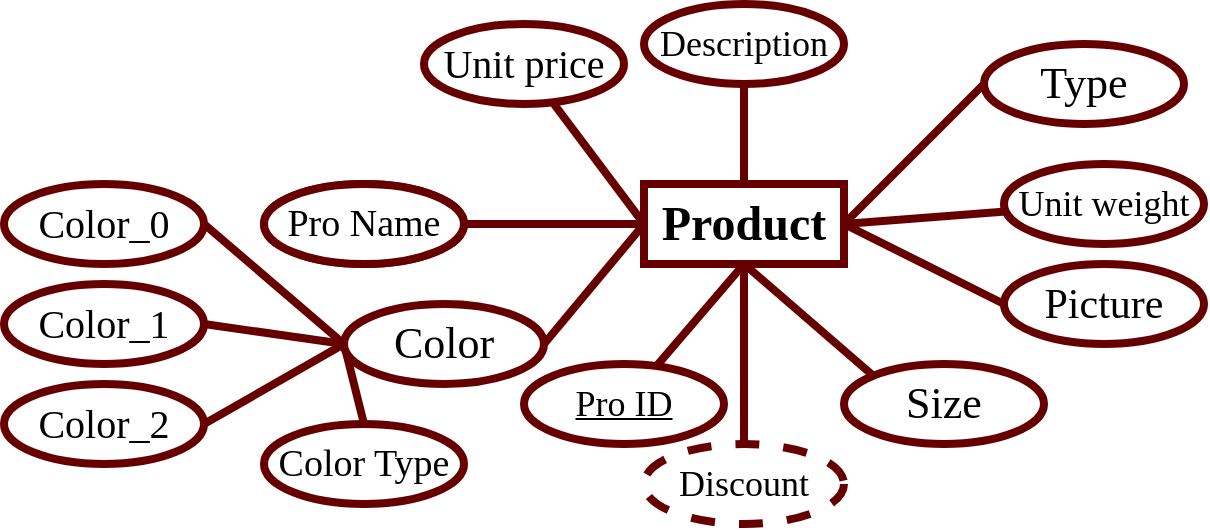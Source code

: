 <mxfile version="19.0.3" type="device" pages="10"><diagram id="R2lEEEUBdFMjLlhIrx00" name="Product"><mxGraphModel dx="1108" dy="563" grid="1" gridSize="10" guides="1" tooltips="1" connect="1" arrows="1" fold="1" page="1" pageScale="1" pageWidth="850" pageHeight="1100" math="0" shadow="0" extFonts="Permanent Marker^https://fonts.googleapis.com/css?family=Permanent+Marker"><root><mxCell id="0"/><mxCell id="1" parent="0"/><mxCell id="wfbTKhYYYcsL-Y4-1Yg7-23" style="edgeStyle=none;rounded=0;orthogonalLoop=1;jettySize=auto;html=1;entryX=0;entryY=0;entryDx=0;entryDy=0;fontSize=18;endArrow=none;endFill=0;strokeWidth=4;exitX=0.5;exitY=1;exitDx=0;exitDy=0;strokeColor=#660000;" parent="1" source="wfbTKhYYYcsL-Y4-1Yg7-1" target="wfbTKhYYYcsL-Y4-1Yg7-19" edge="1"><mxGeometry relative="1" as="geometry"/></mxCell><mxCell id="wfbTKhYYYcsL-Y4-1Yg7-1" value="&lt;font face=&quot;Times New Roman&quot; style=&quot;font-size: 24px;&quot;&gt;&lt;b style=&quot;&quot;&gt;Product&lt;/b&gt;&lt;/font&gt;" style="whiteSpace=wrap;html=1;align=center;strokeWidth=4;strokeColor=#660000;fillColor=#FFFFFF;" parent="1" vertex="1"><mxGeometry x="410" y="400" width="100" height="40" as="geometry"/></mxCell><mxCell id="wfbTKhYYYcsL-Y4-1Yg7-31" style="edgeStyle=none;rounded=0;orthogonalLoop=1;jettySize=auto;html=1;fontSize=18;endArrow=none;endFill=0;strokeWidth=4;entryX=0;entryY=0.5;entryDx=0;entryDy=0;strokeColor=#660000;" parent="1" source="wfbTKhYYYcsL-Y4-1Yg7-2" target="wfbTKhYYYcsL-Y4-1Yg7-1" edge="1"><mxGeometry relative="1" as="geometry"><mxPoint x="410" y="420" as="targetPoint"/></mxGeometry></mxCell><mxCell id="wfbTKhYYYcsL-Y4-1Yg7-2" value="Name" style="ellipse;whiteSpace=wrap;html=1;align=center;fontSize=18;strokeWidth=4;strokeColor=#660000;" parent="1" vertex="1"><mxGeometry x="220" y="400" width="100" height="40" as="geometry"/></mxCell><mxCell id="wfbTKhYYYcsL-Y4-1Yg7-22" style="edgeStyle=none;rounded=0;orthogonalLoop=1;jettySize=auto;html=1;entryX=0.5;entryY=1;entryDx=0;entryDy=0;fontSize=18;endArrow=none;endFill=0;strokeWidth=4;strokeColor=#660000;" parent="1" source="wfbTKhYYYcsL-Y4-1Yg7-3" target="wfbTKhYYYcsL-Y4-1Yg7-1" edge="1"><mxGeometry relative="1" as="geometry"/></mxCell><mxCell id="wfbTKhYYYcsL-Y4-1Yg7-3" value="&lt;font face=&quot;Times New Roman&quot;&gt;Pro ID&lt;/font&gt;" style="ellipse;whiteSpace=wrap;html=1;align=center;fontStyle=4;fontSize=18;strokeWidth=4;strokeColor=#660000;fillColor=#FFFFFF;" parent="1" vertex="1"><mxGeometry x="350" y="490" width="100" height="40" as="geometry"/></mxCell><mxCell id="wfbTKhYYYcsL-Y4-1Yg7-29" style="edgeStyle=none;rounded=0;orthogonalLoop=1;jettySize=auto;html=1;entryX=0;entryY=0.5;entryDx=0;entryDy=0;fontSize=18;endArrow=none;endFill=0;strokeWidth=4;strokeColor=#660000;" parent="1" source="wfbTKhYYYcsL-Y4-1Yg7-4" target="wfbTKhYYYcsL-Y4-1Yg7-1" edge="1"><mxGeometry relative="1" as="geometry"/></mxCell><mxCell id="wfbTKhYYYcsL-Y4-1Yg7-4" value="&lt;font face=&quot;Times New Roman&quot; style=&quot;font-size: 20px;&quot;&gt;Unit price&lt;/font&gt;" style="ellipse;whiteSpace=wrap;html=1;align=center;fontSize=18;strokeWidth=4;strokeColor=#660000;fillColor=#FFFFFF;" parent="1" vertex="1"><mxGeometry x="300" y="320" width="100" height="40" as="geometry"/></mxCell><mxCell id="wfbTKhYYYcsL-Y4-1Yg7-30" style="edgeStyle=none;rounded=0;orthogonalLoop=1;jettySize=auto;html=1;entryX=0;entryY=0.5;entryDx=0;entryDy=0;fontSize=18;endArrow=none;endFill=0;strokeWidth=4;exitX=1;exitY=0.5;exitDx=0;exitDy=0;exitPerimeter=0;strokeColor=#660000;" parent="1" source="3HiOKRThrJ3qvUdxn_46-11" target="wfbTKhYYYcsL-Y4-1Yg7-1" edge="1"><mxGeometry relative="1" as="geometry"><mxPoint x="304.116" y="465.379" as="sourcePoint"/></mxGeometry></mxCell><mxCell id="3HiOKRThrJ3qvUdxn_46-9" style="edgeStyle=none;rounded=0;orthogonalLoop=1;jettySize=auto;html=1;entryX=1;entryY=0.5;entryDx=0;entryDy=0;endArrow=none;endFill=0;strokeWidth=4;exitX=0;exitY=0.5;exitDx=0;exitDy=0;strokeColor=#660000;" parent="1" source="3HiOKRThrJ3qvUdxn_46-11" target="3HiOKRThrJ3qvUdxn_46-6" edge="1"><mxGeometry relative="1" as="geometry"><mxPoint x="220" y="480" as="sourcePoint"/></mxGeometry></mxCell><mxCell id="3HiOKRThrJ3qvUdxn_46-10" style="edgeStyle=none;rounded=0;orthogonalLoop=1;jettySize=auto;html=1;entryX=1;entryY=0.5;entryDx=0;entryDy=0;endArrow=none;endFill=0;strokeWidth=4;exitX=0;exitY=0.5;exitDx=0;exitDy=0;strokeColor=#660000;" parent="1" source="3HiOKRThrJ3qvUdxn_46-11" target="3HiOKRThrJ3qvUdxn_46-7" edge="1"><mxGeometry relative="1" as="geometry"><mxPoint x="220" y="480" as="sourcePoint"/></mxGeometry></mxCell><mxCell id="wfbTKhYYYcsL-Y4-1Yg7-28" style="edgeStyle=none;rounded=0;orthogonalLoop=1;jettySize=auto;html=1;entryX=0.5;entryY=0;entryDx=0;entryDy=0;fontSize=18;endArrow=none;endFill=0;strokeWidth=4;strokeColor=#660000;" parent="1" source="wfbTKhYYYcsL-Y4-1Yg7-10" target="wfbTKhYYYcsL-Y4-1Yg7-1" edge="1"><mxGeometry relative="1" as="geometry"/></mxCell><mxCell id="wfbTKhYYYcsL-Y4-1Yg7-10" value="&lt;font face=&quot;Times New Roman&quot;&gt;Description&lt;/font&gt;" style="ellipse;whiteSpace=wrap;html=1;align=center;fontSize=18;strokeWidth=4;strokeColor=#660000;fillColor=#FFFFFF;" parent="1" vertex="1"><mxGeometry x="410" y="310" width="100" height="40" as="geometry"/></mxCell><mxCell id="wfbTKhYYYcsL-Y4-1Yg7-24" style="edgeStyle=none;rounded=0;orthogonalLoop=1;jettySize=auto;html=1;entryX=1;entryY=0.5;entryDx=0;entryDy=0;fontSize=18;endArrow=none;endFill=0;strokeWidth=4;exitX=0;exitY=0.5;exitDx=0;exitDy=0;strokeColor=#660000;" parent="1" source="wfbTKhYYYcsL-Y4-1Yg7-15" target="wfbTKhYYYcsL-Y4-1Yg7-1" edge="1"><mxGeometry relative="1" as="geometry"/></mxCell><mxCell id="wfbTKhYYYcsL-Y4-1Yg7-15" value="&lt;font face=&quot;Times New Roman&quot; style=&quot;font-size: 21px;&quot;&gt;Picture&lt;/font&gt;" style="ellipse;whiteSpace=wrap;html=1;align=center;fontSize=18;strokeWidth=4;strokeColor=#660000;fillColor=#FFFFFF;" parent="1" vertex="1"><mxGeometry x="590" y="440" width="100" height="40" as="geometry"/></mxCell><mxCell id="wfbTKhYYYcsL-Y4-1Yg7-25" style="edgeStyle=none;rounded=0;orthogonalLoop=1;jettySize=auto;html=1;fontSize=18;endArrow=none;endFill=0;strokeWidth=4;strokeColor=#660000;" parent="1" source="wfbTKhYYYcsL-Y4-1Yg7-17" edge="1"><mxGeometry relative="1" as="geometry"><mxPoint x="510" y="420" as="targetPoint"/></mxGeometry></mxCell><mxCell id="wfbTKhYYYcsL-Y4-1Yg7-17" value="&lt;font face=&quot;Times New Roman&quot;&gt;Unit weight&lt;/font&gt;" style="ellipse;whiteSpace=wrap;html=1;align=center;fontSize=18;strokeWidth=4;strokeColor=#660000;fillColor=#FFFFFF;" parent="1" vertex="1"><mxGeometry x="590" y="390" width="100" height="40" as="geometry"/></mxCell><mxCell id="wfbTKhYYYcsL-Y4-1Yg7-27" style="edgeStyle=none;rounded=0;orthogonalLoop=1;jettySize=auto;html=1;entryX=1;entryY=0.5;entryDx=0;entryDy=0;fontSize=18;endArrow=none;endFill=0;strokeWidth=4;exitX=0;exitY=0.5;exitDx=0;exitDy=0;strokeColor=#660000;" parent="1" source="wfbTKhYYYcsL-Y4-1Yg7-18" target="wfbTKhYYYcsL-Y4-1Yg7-1" edge="1"><mxGeometry relative="1" as="geometry"/></mxCell><mxCell id="wfbTKhYYYcsL-Y4-1Yg7-18" value="&lt;font face=&quot;Times New Roman&quot; style=&quot;font-size: 22px;&quot;&gt;Type&lt;/font&gt;" style="ellipse;whiteSpace=wrap;html=1;align=center;fontSize=18;strokeWidth=4;strokeColor=#660000;fillColor=#FFFFFF;" parent="1" vertex="1"><mxGeometry x="580" y="330" width="100" height="40" as="geometry"/></mxCell><mxCell id="wfbTKhYYYcsL-Y4-1Yg7-19" value="&lt;font face=&quot;Times New Roman&quot; style=&quot;font-size: 22px;&quot;&gt;Size&lt;/font&gt;" style="ellipse;whiteSpace=wrap;html=1;align=center;fontSize=18;strokeWidth=4;strokeColor=#660000;fillColor=#FFFFFF;" parent="1" vertex="1"><mxGeometry x="510" y="490" width="100" height="40" as="geometry"/></mxCell><mxCell id="wfbTKhYYYcsL-Y4-1Yg7-21" style="edgeStyle=none;rounded=0;orthogonalLoop=1;jettySize=auto;html=1;entryX=0.5;entryY=1;entryDx=0;entryDy=0;fontSize=18;endArrow=none;endFill=0;strokeWidth=4;strokeColor=#660000;" parent="1" source="wfbTKhYYYcsL-Y4-1Yg7-20" target="wfbTKhYYYcsL-Y4-1Yg7-1" edge="1"><mxGeometry relative="1" as="geometry"/></mxCell><mxCell id="wfbTKhYYYcsL-Y4-1Yg7-20" value="&lt;font face=&quot;Times New Roman&quot;&gt;Discount&lt;/font&gt;" style="ellipse;whiteSpace=wrap;html=1;align=center;dashed=1;fontSize=18;strokeWidth=4;strokeColor=#660000;fillColor=#FFFFFF;" parent="1" vertex="1"><mxGeometry x="410" y="530" width="100" height="40" as="geometry"/></mxCell><mxCell id="3HiOKRThrJ3qvUdxn_46-5" style="rounded=0;orthogonalLoop=1;jettySize=auto;html=1;endArrow=none;endFill=0;strokeWidth=4;exitX=0.5;exitY=0;exitDx=0;exitDy=0;strokeColor=#660000;entryX=0;entryY=0.5;entryDx=0;entryDy=0;" parent="1" source="3HiOKRThrJ3qvUdxn_46-1" target="3HiOKRThrJ3qvUdxn_46-11" edge="1"><mxGeometry relative="1" as="geometry"><mxPoint x="260" y="480" as="targetPoint"/></mxGeometry></mxCell><mxCell id="3HiOKRThrJ3qvUdxn_46-1" value="&lt;font face=&quot;Times New Roman&quot; style=&quot;font-size: 19px;&quot;&gt;Color Type&lt;/font&gt;" style="ellipse;whiteSpace=wrap;html=1;align=center;fontSize=18;strokeWidth=4;strokeColor=#660000;fillColor=#FFFFFF;" parent="1" vertex="1"><mxGeometry x="220" y="520" width="100" height="40" as="geometry"/></mxCell><mxCell id="3HiOKRThrJ3qvUdxn_46-4" style="rounded=0;orthogonalLoop=1;jettySize=auto;html=1;entryX=0;entryY=0.5;entryDx=0;entryDy=0;strokeWidth=4;endArrow=none;endFill=0;exitX=1;exitY=0.5;exitDx=0;exitDy=0;strokeColor=#660000;" parent="1" source="3HiOKRThrJ3qvUdxn_46-2" target="3HiOKRThrJ3qvUdxn_46-11" edge="1"><mxGeometry relative="1" as="geometry"><mxPoint x="220" y="480" as="targetPoint"/></mxGeometry></mxCell><mxCell id="3HiOKRThrJ3qvUdxn_46-2" value="&lt;span style=&quot;&quot;&gt;&lt;font face=&quot;Times New Roman&quot; style=&quot;font-size: 20px;&quot;&gt;Color_1&lt;/font&gt;&lt;/span&gt;" style="ellipse;whiteSpace=wrap;html=1;align=center;fontSize=18;strokeWidth=4;strokeColor=#660000;fillColor=#FFFFFF;" parent="1" vertex="1"><mxGeometry x="90" y="450" width="100" height="40" as="geometry"/></mxCell><mxCell id="3HiOKRThrJ3qvUdxn_46-3" value="&lt;font face=&quot;Times New Roman&quot; style=&quot;font-size: 19px;&quot;&gt;Pro Name&lt;/font&gt;" style="ellipse;whiteSpace=wrap;html=1;align=center;fontSize=18;strokeWidth=4;strokeColor=#660000;fillColor=#FFFFFF;" parent="1" vertex="1"><mxGeometry x="220" y="400" width="100" height="40" as="geometry"/></mxCell><mxCell id="3HiOKRThrJ3qvUdxn_46-6" value="&lt;font face=&quot;Times New Roman&quot; style=&quot;font-size: 20px;&quot;&gt;Color_0&lt;/font&gt;" style="ellipse;whiteSpace=wrap;html=1;align=center;fontSize=18;strokeWidth=4;strokeColor=#660000;fillColor=#FFFFFF;" parent="1" vertex="1"><mxGeometry x="90" y="400" width="100" height="40" as="geometry"/></mxCell><mxCell id="3HiOKRThrJ3qvUdxn_46-7" value="&lt;span style=&quot;&quot;&gt;&lt;font face=&quot;Times New Roman&quot; style=&quot;font-size: 20px;&quot;&gt;Color_2&lt;/font&gt;&lt;/span&gt;" style="ellipse;whiteSpace=wrap;html=1;align=center;fontSize=18;strokeWidth=4;strokeColor=#660000;fillColor=#FFFFFF;" parent="1" vertex="1"><mxGeometry x="90" y="500" width="100" height="40" as="geometry"/></mxCell><mxCell id="3HiOKRThrJ3qvUdxn_46-11" value="&lt;font face=&quot;Times New Roman&quot; style=&quot;font-size: 22px;&quot;&gt;Color&lt;/font&gt;" style="ellipse;whiteSpace=wrap;html=1;align=center;fontSize=18;strokeWidth=4;strokeColor=#660000;fillColor=#FFFFFF;" parent="1" vertex="1"><mxGeometry x="260" y="460" width="100" height="40" as="geometry"/></mxCell></root></mxGraphModel></diagram><diagram id="fSkcAenmZGe6jkDdl97Q" name="Employee"><mxGraphModel dx="1108" dy="563" grid="1" gridSize="10" guides="1" tooltips="1" connect="1" arrows="1" fold="1" page="1" pageScale="1" pageWidth="850" pageHeight="1100" math="0" shadow="0"><root><mxCell id="0"/><mxCell id="1" parent="0"/><mxCell id="hTKlID9ouHGP7IUddGqh-1" style="edgeStyle=none;rounded=0;orthogonalLoop=1;jettySize=auto;html=1;entryX=0.5;entryY=1;entryDx=0;entryDy=0;fontSize=18;endArrow=none;endFill=0;strokeWidth=4;strokeColor=#660000;" parent="1" source="hTKlID9ouHGP7IUddGqh-3" target="hTKlID9ouHGP7IUddGqh-23" edge="1"><mxGeometry relative="1" as="geometry"/></mxCell><mxCell id="hTKlID9ouHGP7IUddGqh-2" style="edgeStyle=none;rounded=0;orthogonalLoop=1;jettySize=auto;html=1;entryX=0.5;entryY=0;entryDx=0;entryDy=0;fontSize=18;endArrow=none;endFill=0;strokeWidth=4;strokeColor=#660000;" parent="1" source="hTKlID9ouHGP7IUddGqh-3" target="hTKlID9ouHGP7IUddGqh-29" edge="1"><mxGeometry relative="1" as="geometry"/></mxCell><mxCell id="hTKlID9ouHGP7IUddGqh-3" value="&lt;font face=&quot;Times New Roman&quot; style=&quot;font-size: 30px;&quot;&gt;Employee&lt;/font&gt;" style="whiteSpace=wrap;html=1;align=center;strokeWidth=4;perimeterSpacing=0;strokeColor=#660000;" parent="1" vertex="1"><mxGeometry x="348" y="500" width="148" height="50" as="geometry"/></mxCell><mxCell id="hTKlID9ouHGP7IUddGqh-4" style="edgeStyle=none;rounded=0;orthogonalLoop=1;jettySize=auto;html=1;entryX=0;entryY=0.5;entryDx=0;entryDy=0;fontSize=18;endArrow=none;endFill=0;strokeWidth=4;strokeColor=#660000;" parent="1" source="hTKlID9ouHGP7IUddGqh-5" target="hTKlID9ouHGP7IUddGqh-3" edge="1"><mxGeometry relative="1" as="geometry"/></mxCell><mxCell id="hTKlID9ouHGP7IUddGqh-5" value="&lt;font face=&quot;Times New Roman&quot; style=&quot;font-size: 22px;&quot;&gt;Age&lt;/font&gt;" style="ellipse;whiteSpace=wrap;html=1;align=center;dashed=1;fontSize=24;strokeWidth=4;strokeColor=#660000;" parent="1" vertex="1"><mxGeometry x="230" y="590" width="100" height="40" as="geometry"/></mxCell><mxCell id="hTKlID9ouHGP7IUddGqh-6" style="edgeStyle=none;rounded=0;orthogonalLoop=1;jettySize=auto;html=1;entryX=0;entryY=0.5;entryDx=0;entryDy=0;fontSize=18;endArrow=none;endFill=0;strokeWidth=4;strokeColor=#660000;" parent="1" source="hTKlID9ouHGP7IUddGqh-7" target="hTKlID9ouHGP7IUddGqh-3" edge="1"><mxGeometry relative="1" as="geometry"/></mxCell><mxCell id="hTKlID9ouHGP7IUddGqh-7" value="&lt;font face=&quot;Times New Roman&quot; style=&quot;font-size: 22px;&quot;&gt;Phone&lt;/font&gt;" style="ellipse;shape=doubleEllipse;margin=3;whiteSpace=wrap;html=1;align=center;fontSize=24;strokeWidth=2;strokeColor=#660000;" parent="1" vertex="1"><mxGeometry x="170" y="540" width="100" height="50" as="geometry"/></mxCell><mxCell id="hTKlID9ouHGP7IUddGqh-8" style="edgeStyle=none;rounded=0;orthogonalLoop=1;jettySize=auto;html=1;entryX=0;entryY=0.5;entryDx=0;entryDy=0;fontSize=18;endArrow=none;endFill=0;strokeWidth=4;strokeColor=#660000;" parent="1" source="hTKlID9ouHGP7IUddGqh-9" target="hTKlID9ouHGP7IUddGqh-3" edge="1"><mxGeometry relative="1" as="geometry"/></mxCell><mxCell id="hTKlID9ouHGP7IUddGqh-9" value="&lt;font face=&quot;Times New Roman&quot; style=&quot;font-size: 23px;&quot;&gt;Email&lt;/font&gt;" style="ellipse;shape=doubleEllipse;margin=3;whiteSpace=wrap;html=1;align=center;fontSize=24;strokeWidth=2;strokeColor=#660000;" parent="1" vertex="1"><mxGeometry x="170" y="462.5" width="100" height="50" as="geometry"/></mxCell><mxCell id="hTKlID9ouHGP7IUddGqh-10" style="edgeStyle=none;rounded=0;orthogonalLoop=1;jettySize=auto;html=1;fontSize=18;endArrow=none;endFill=0;strokeWidth=4;entryX=0;entryY=0.5;entryDx=0;entryDy=0;strokeColor=#660000;" parent="1" source="hTKlID9ouHGP7IUddGqh-11" target="hTKlID9ouHGP7IUddGqh-3" edge="1"><mxGeometry relative="1" as="geometry"><mxPoint x="370" y="500" as="targetPoint"/></mxGeometry></mxCell><mxCell id="hTKlID9ouHGP7IUddGqh-11" value="&lt;font face=&quot;Times New Roman&quot; style=&quot;font-size: 20px;&quot;&gt;SSN&lt;/font&gt;" style="ellipse;whiteSpace=wrap;html=1;align=center;fontStyle=4;fontSize=24;strokeWidth=4;strokeColor=#660000;" parent="1" vertex="1"><mxGeometry x="250" y="417.5" width="100" height="45" as="geometry"/></mxCell><mxCell id="hTKlID9ouHGP7IUddGqh-12" style="edgeStyle=none;rounded=0;orthogonalLoop=1;jettySize=auto;html=1;entryX=1;entryY=0.5;entryDx=0;entryDy=0;fontSize=18;endArrow=none;endFill=0;strokeWidth=4;exitX=0;exitY=0.5;exitDx=0;exitDy=0;strokeColor=#660000;" parent="1" source="py6coQJN9W49qHm2e8Vb-1" target="hTKlID9ouHGP7IUddGqh-3" edge="1"><mxGeometry relative="1" as="geometry"><mxPoint x="598.035" y="437.994" as="sourcePoint"/></mxGeometry></mxCell><mxCell id="hTKlID9ouHGP7IUddGqh-14" style="rounded=0;orthogonalLoop=1;jettySize=auto;html=1;entryX=0.5;entryY=1;entryDx=0;entryDy=0;fontSize=18;endArrow=none;endFill=0;strokeWidth=4;strokeColor=#660000;" parent="1" source="hTKlID9ouHGP7IUddGqh-31" target="hTKlID9ouHGP7IUddGqh-19" edge="1"><mxGeometry relative="1" as="geometry"/></mxCell><mxCell id="hTKlID9ouHGP7IUddGqh-15" style="edgeStyle=none;rounded=0;orthogonalLoop=1;jettySize=auto;html=1;entryX=0;entryY=0.5;entryDx=0;entryDy=0;fontSize=18;endArrow=none;endFill=0;strokeWidth=4;strokeColor=#660000;" parent="1" source="hTKlID9ouHGP7IUddGqh-31" target="hTKlID9ouHGP7IUddGqh-17" edge="1"><mxGeometry relative="1" as="geometry"/></mxCell><mxCell id="hTKlID9ouHGP7IUddGqh-16" style="edgeStyle=none;rounded=0;orthogonalLoop=1;jettySize=auto;html=1;entryX=0;entryY=0.5;entryDx=0;entryDy=0;fontSize=18;endArrow=none;endFill=0;strokeWidth=4;strokeColor=#660000;" parent="1" source="hTKlID9ouHGP7IUddGqh-31" target="hTKlID9ouHGP7IUddGqh-18" edge="1"><mxGeometry relative="1" as="geometry"/></mxCell><mxCell id="hTKlID9ouHGP7IUddGqh-17" value="&lt;font face=&quot;Times New Roman&quot; style=&quot;font-size: 19px;&quot;&gt;M_Name&lt;/font&gt;" style="ellipse;whiteSpace=wrap;html=1;align=center;fontSize=24;strokeWidth=4;strokeColor=#660000;" parent="1" vertex="1"><mxGeometry x="670" y="500" width="100" height="40" as="geometry"/></mxCell><mxCell id="hTKlID9ouHGP7IUddGqh-18" value="&lt;font face=&quot;Times New Roman&quot; style=&quot;font-size: 20px;&quot;&gt;F_Name&lt;/font&gt;" style="ellipse;whiteSpace=wrap;html=1;align=center;fontSize=24;strokeWidth=4;strokeColor=#660000;" parent="1" vertex="1"><mxGeometry x="660" y="450" width="100" height="40" as="geometry"/></mxCell><mxCell id="hTKlID9ouHGP7IUddGqh-19" value="&lt;font face=&quot;Times New Roman&quot; style=&quot;font-size: 19px;&quot;&gt;L_Name&lt;/font&gt;" style="ellipse;whiteSpace=wrap;html=1;align=center;fontSize=24;strokeWidth=4;strokeColor=#660000;" parent="1" vertex="1"><mxGeometry x="660" y="560" width="100" height="40" as="geometry"/></mxCell><mxCell id="hTKlID9ouHGP7IUddGqh-20" style="rounded=0;orthogonalLoop=1;jettySize=auto;html=1;entryX=0;entryY=0.5;entryDx=0;entryDy=0;fontSize=18;endArrow=none;endFill=0;strokeWidth=4;exitX=0.5;exitY=0;exitDx=0;exitDy=0;strokeColor=#660000;" parent="1" source="hTKlID9ouHGP7IUddGqh-23" target="hTKlID9ouHGP7IUddGqh-26" edge="1"><mxGeometry relative="1" as="geometry"/></mxCell><mxCell id="hTKlID9ouHGP7IUddGqh-21" style="edgeStyle=none;rounded=0;orthogonalLoop=1;jettySize=auto;html=1;entryX=0.5;entryY=1;entryDx=0;entryDy=0;fontSize=18;endArrow=none;endFill=0;strokeWidth=4;strokeColor=#660000;" parent="1" source="hTKlID9ouHGP7IUddGqh-23" target="hTKlID9ouHGP7IUddGqh-24" edge="1"><mxGeometry relative="1" as="geometry"/></mxCell><mxCell id="hTKlID9ouHGP7IUddGqh-22" style="edgeStyle=none;rounded=0;orthogonalLoop=1;jettySize=auto;html=1;entryX=1;entryY=0.5;entryDx=0;entryDy=0;fontSize=18;endArrow=none;endFill=0;strokeWidth=4;exitX=0.5;exitY=0;exitDx=0;exitDy=0;strokeColor=#660000;" parent="1" source="hTKlID9ouHGP7IUddGqh-23" target="hTKlID9ouHGP7IUddGqh-25" edge="1"><mxGeometry relative="1" as="geometry"/></mxCell><mxCell id="hTKlID9ouHGP7IUddGqh-23" value="&lt;font face=&quot;Times New Roman&quot; style=&quot;font-size: 20px;&quot;&gt;Address&lt;/font&gt;" style="ellipse;whiteSpace=wrap;html=1;align=center;fontSize=24;strokeWidth=4;strokeColor=#660000;" parent="1" vertex="1"><mxGeometry x="372" y="400" width="100" height="40" as="geometry"/></mxCell><mxCell id="hTKlID9ouHGP7IUddGqh-24" value="&lt;font face=&quot;Times New Roman&quot; style=&quot;font-size: 20px;&quot;&gt;City&lt;/font&gt;" style="ellipse;whiteSpace=wrap;html=1;align=center;fontSize=24;strokeWidth=4;strokeColor=#660000;" parent="1" vertex="1"><mxGeometry x="372" y="310" width="100" height="40" as="geometry"/></mxCell><mxCell id="hTKlID9ouHGP7IUddGqh-25" value="&lt;font face=&quot;Times New Roman&quot; style=&quot;font-size: 20px;&quot;&gt;Country&lt;/font&gt;" style="ellipse;whiteSpace=wrap;html=1;align=center;fontSize=24;strokeWidth=4;strokeColor=#660000;" parent="1" vertex="1"><mxGeometry x="260" y="335" width="100" height="40" as="geometry"/></mxCell><mxCell id="hTKlID9ouHGP7IUddGqh-26" value="&lt;font face=&quot;Times New Roman&quot; style=&quot;font-size: 22px;&quot;&gt;Zip&lt;/font&gt;" style="ellipse;whiteSpace=wrap;html=1;align=center;fontSize=24;strokeWidth=4;strokeColor=#660000;" parent="1" vertex="1"><mxGeometry x="480" y="335" width="100" height="40" as="geometry"/></mxCell><mxCell id="hTKlID9ouHGP7IUddGqh-27" style="edgeStyle=none;rounded=0;orthogonalLoop=1;jettySize=auto;html=1;entryX=1;entryY=0.5;entryDx=0;entryDy=0;fontSize=18;endArrow=none;endFill=0;strokeWidth=4;exitX=0;exitY=0.5;exitDx=0;exitDy=0;strokeColor=#660000;" parent="1" source="hTKlID9ouHGP7IUddGqh-28" target="hTKlID9ouHGP7IUddGqh-3" edge="1"><mxGeometry relative="1" as="geometry"/></mxCell><mxCell id="hTKlID9ouHGP7IUddGqh-28" value="&lt;font face=&quot;Times New Roman&quot;&gt;Gender&lt;/font&gt;" style="ellipse;whiteSpace=wrap;html=1;align=center;fontSize=18;strokeWidth=4;strokeColor=#660000;" parent="1" vertex="1"><mxGeometry x="520" y="570" width="100" height="40" as="geometry"/></mxCell><mxCell id="hTKlID9ouHGP7IUddGqh-29" value="&lt;font face=&quot;Times New Roman&quot; style=&quot;font-size: 20px;&quot;&gt;DoB&lt;/font&gt;" style="ellipse;whiteSpace=wrap;html=1;align=center;fontSize=24;strokeWidth=4;strokeColor=#660000;" parent="1" vertex="1"><mxGeometry x="377.25" y="600" width="89.5" height="40" as="geometry"/></mxCell><mxCell id="hTKlID9ouHGP7IUddGqh-30" style="edgeStyle=none;rounded=0;orthogonalLoop=1;jettySize=auto;html=1;entryX=1;entryY=0.5;entryDx=0;entryDy=0;fontSize=18;endArrow=none;endFill=0;strokeWidth=4;strokeColor=#660000;" parent="1" source="hTKlID9ouHGP7IUddGqh-31" target="hTKlID9ouHGP7IUddGqh-3" edge="1"><mxGeometry relative="1" as="geometry"/></mxCell><mxCell id="hTKlID9ouHGP7IUddGqh-31" value="&lt;font face=&quot;Times New Roman&quot; style=&quot;font-size: 18px;&quot;&gt;Name&lt;/font&gt;" style="ellipse;whiteSpace=wrap;html=1;align=center;fontSize=24;strokeWidth=4;strokeColor=#660000;" parent="1" vertex="1"><mxGeometry x="560" y="505" width="100" height="40" as="geometry"/></mxCell><mxCell id="py6coQJN9W49qHm2e8Vb-1" value="&lt;font face=&quot;Times New Roman&quot; style=&quot;font-size: 21px;&quot;&gt;Salary&lt;/font&gt;" style="ellipse;whiteSpace=wrap;html=1;align=center;fontSize=24;strokeWidth=4;strokeColor=#660000;" parent="1" vertex="1"><mxGeometry x="520" y="440" width="100" height="40" as="geometry"/></mxCell></root></mxGraphModel></diagram><diagram id="_K2B-UcIb23NVhToa2Zx" name="Customer"><mxGraphModel dx="1108" dy="563" grid="1" gridSize="10" guides="1" tooltips="1" connect="1" arrows="1" fold="1" page="1" pageScale="1" pageWidth="850" pageHeight="1100" math="0" shadow="0"><root><mxCell id="0"/><mxCell id="1" parent="0"/><mxCell id="TEhqE19D1W2sfSA3aaLu-1" style="edgeStyle=none;rounded=0;orthogonalLoop=1;jettySize=auto;html=1;entryX=0.5;entryY=1;entryDx=0;entryDy=0;fontSize=18;endArrow=none;endFill=0;strokeWidth=4;strokeColor=#660000;" parent="1" source="TEhqE19D1W2sfSA3aaLu-3" target="TEhqE19D1W2sfSA3aaLu-23" edge="1"><mxGeometry relative="1" as="geometry"/></mxCell><mxCell id="TEhqE19D1W2sfSA3aaLu-2" style="edgeStyle=none;rounded=0;orthogonalLoop=1;jettySize=auto;html=1;entryX=0.5;entryY=0;entryDx=0;entryDy=0;fontSize=18;endArrow=none;endFill=0;strokeWidth=4;strokeColor=#660000;" parent="1" source="TEhqE19D1W2sfSA3aaLu-3" target="TEhqE19D1W2sfSA3aaLu-29" edge="1"><mxGeometry relative="1" as="geometry"/></mxCell><mxCell id="TEhqE19D1W2sfSA3aaLu-3" value="&lt;font face=&quot;Times New Roman&quot; style=&quot;font-size: 28px;&quot;&gt;Customer&lt;/font&gt;" style="whiteSpace=wrap;html=1;align=center;strokeWidth=4;perimeterSpacing=0;strokeColor=#660000;" parent="1" vertex="1"><mxGeometry x="348" y="500" width="148" height="50" as="geometry"/></mxCell><mxCell id="TEhqE19D1W2sfSA3aaLu-4" style="edgeStyle=none;rounded=0;orthogonalLoop=1;jettySize=auto;html=1;entryX=0;entryY=0.5;entryDx=0;entryDy=0;fontSize=18;endArrow=none;endFill=0;strokeWidth=4;strokeColor=#660000;" parent="1" source="TEhqE19D1W2sfSA3aaLu-5" target="TEhqE19D1W2sfSA3aaLu-3" edge="1"><mxGeometry relative="1" as="geometry"/></mxCell><mxCell id="TEhqE19D1W2sfSA3aaLu-5" value="&lt;font face=&quot;Times New Roman&quot; style=&quot;font-size: 20px;&quot;&gt;Age&lt;/font&gt;" style="ellipse;whiteSpace=wrap;html=1;align=center;dashed=1;fontSize=24;strokeWidth=4;strokeColor=#660000;" parent="1" vertex="1"><mxGeometry x="240" y="580" width="100" height="40" as="geometry"/></mxCell><mxCell id="TEhqE19D1W2sfSA3aaLu-6" style="edgeStyle=none;rounded=0;orthogonalLoop=1;jettySize=auto;html=1;entryX=0;entryY=0.5;entryDx=0;entryDy=0;fontSize=18;endArrow=none;endFill=0;strokeWidth=4;strokeColor=#660000;" parent="1" source="TEhqE19D1W2sfSA3aaLu-7" target="TEhqE19D1W2sfSA3aaLu-3" edge="1"><mxGeometry relative="1" as="geometry"/></mxCell><mxCell id="TEhqE19D1W2sfSA3aaLu-7" value="&lt;font face=&quot;Times New Roman&quot; style=&quot;font-size: 20px;&quot;&gt;Phone&lt;/font&gt;" style="ellipse;shape=doubleEllipse;margin=3;whiteSpace=wrap;html=1;align=center;fontSize=24;strokeWidth=2;strokeColor=#660000;" parent="1" vertex="1"><mxGeometry x="190" y="495" width="100" height="50" as="geometry"/></mxCell><mxCell id="TEhqE19D1W2sfSA3aaLu-8" style="edgeStyle=none;rounded=0;orthogonalLoop=1;jettySize=auto;html=1;entryX=0;entryY=0.5;entryDx=0;entryDy=0;fontSize=18;endArrow=none;endFill=0;strokeWidth=4;strokeColor=#660000;" parent="1" source="TEhqE19D1W2sfSA3aaLu-9" target="TEhqE19D1W2sfSA3aaLu-3" edge="1"><mxGeometry relative="1" as="geometry"/></mxCell><mxCell id="TEhqE19D1W2sfSA3aaLu-9" value="&lt;font face=&quot;Times New Roman&quot; style=&quot;font-size: 20px;&quot;&gt;Email&lt;/font&gt;" style="ellipse;shape=doubleEllipse;margin=3;whiteSpace=wrap;html=1;align=center;fontSize=24;strokeWidth=2;strokeColor=#660000;" parent="1" vertex="1"><mxGeometry x="230" y="430" width="100" height="50" as="geometry"/></mxCell><mxCell id="TEhqE19D1W2sfSA3aaLu-10" style="edgeStyle=none;rounded=0;orthogonalLoop=1;jettySize=auto;html=1;fontSize=18;endArrow=none;endFill=0;strokeWidth=4;entryX=1;entryY=0.5;entryDx=0;entryDy=0;exitX=0;exitY=1;exitDx=0;exitDy=0;strokeColor=#660000;" parent="1" source="TEhqE19D1W2sfSA3aaLu-11" target="TEhqE19D1W2sfSA3aaLu-3" edge="1"><mxGeometry relative="1" as="geometry"><mxPoint x="370" y="500" as="targetPoint"/></mxGeometry></mxCell><mxCell id="TEhqE19D1W2sfSA3aaLu-11" value="&lt;font face=&quot;Times New Roman&quot; style=&quot;font-size: 20px;&quot;&gt;Cust ID&lt;/font&gt;" style="ellipse;whiteSpace=wrap;html=1;align=center;fontStyle=4;fontSize=24;strokeWidth=4;strokeColor=#660000;" parent="1" vertex="1"><mxGeometry x="510" y="440" width="100" height="45" as="geometry"/></mxCell><mxCell id="TEhqE19D1W2sfSA3aaLu-14" style="rounded=0;orthogonalLoop=1;jettySize=auto;html=1;entryX=0;entryY=0.5;entryDx=0;entryDy=0;fontSize=18;endArrow=none;endFill=0;strokeWidth=4;exitX=1;exitY=0.5;exitDx=0;exitDy=0;strokeColor=#660000;" parent="1" source="TEhqE19D1W2sfSA3aaLu-31" target="TEhqE19D1W2sfSA3aaLu-19" edge="1"><mxGeometry relative="1" as="geometry"/></mxCell><mxCell id="TEhqE19D1W2sfSA3aaLu-15" style="edgeStyle=none;rounded=0;orthogonalLoop=1;jettySize=auto;html=1;entryX=0;entryY=0.5;entryDx=0;entryDy=0;fontSize=18;endArrow=none;endFill=0;strokeWidth=4;strokeColor=#660000;" parent="1" source="TEhqE19D1W2sfSA3aaLu-31" target="TEhqE19D1W2sfSA3aaLu-17" edge="1"><mxGeometry relative="1" as="geometry"/></mxCell><mxCell id="TEhqE19D1W2sfSA3aaLu-16" style="edgeStyle=none;rounded=0;orthogonalLoop=1;jettySize=auto;html=1;entryX=0;entryY=0.5;entryDx=0;entryDy=0;fontSize=18;endArrow=none;endFill=0;strokeWidth=4;exitX=1;exitY=0.5;exitDx=0;exitDy=0;strokeColor=#660000;" parent="1" source="TEhqE19D1W2sfSA3aaLu-31" target="TEhqE19D1W2sfSA3aaLu-18" edge="1"><mxGeometry relative="1" as="geometry"/></mxCell><mxCell id="TEhqE19D1W2sfSA3aaLu-17" value="&lt;font face=&quot;Times New Roman&quot; style=&quot;font-size: 20px;&quot;&gt;M_Name&lt;/font&gt;" style="ellipse;whiteSpace=wrap;html=1;align=center;fontSize=24;strokeWidth=4;strokeColor=#660000;" parent="1" vertex="1"><mxGeometry x="680" y="505" width="90" height="40" as="geometry"/></mxCell><mxCell id="TEhqE19D1W2sfSA3aaLu-18" value="&lt;font face=&quot;Times New Roman&quot; style=&quot;font-size: 20px;&quot;&gt;F_Name&lt;/font&gt;" style="ellipse;whiteSpace=wrap;html=1;align=center;fontSize=24;strokeWidth=4;strokeColor=#660000;" parent="1" vertex="1"><mxGeometry x="660" y="460" width="90" height="40" as="geometry"/></mxCell><mxCell id="TEhqE19D1W2sfSA3aaLu-19" value="&lt;font face=&quot;Times New Roman&quot; style=&quot;font-size: 20px;&quot;&gt;L_Name&lt;/font&gt;" style="ellipse;whiteSpace=wrap;html=1;align=center;fontSize=24;strokeWidth=4;strokeColor=#660000;" parent="1" vertex="1"><mxGeometry x="661.25" y="550" width="87.5" height="40" as="geometry"/></mxCell><mxCell id="TEhqE19D1W2sfSA3aaLu-20" style="rounded=0;orthogonalLoop=1;jettySize=auto;html=1;entryX=0.5;entryY=1;entryDx=0;entryDy=0;fontSize=18;endArrow=none;endFill=0;strokeWidth=4;strokeColor=#660000;" parent="1" source="TEhqE19D1W2sfSA3aaLu-23" target="TEhqE19D1W2sfSA3aaLu-26" edge="1"><mxGeometry relative="1" as="geometry"/></mxCell><mxCell id="TEhqE19D1W2sfSA3aaLu-21" style="edgeStyle=none;rounded=0;orthogonalLoop=1;jettySize=auto;html=1;entryX=0.5;entryY=1;entryDx=0;entryDy=0;fontSize=18;endArrow=none;endFill=0;strokeWidth=4;strokeColor=#660000;" parent="1" source="TEhqE19D1W2sfSA3aaLu-23" target="TEhqE19D1W2sfSA3aaLu-24" edge="1"><mxGeometry relative="1" as="geometry"/></mxCell><mxCell id="TEhqE19D1W2sfSA3aaLu-22" style="edgeStyle=none;rounded=0;orthogonalLoop=1;jettySize=auto;html=1;entryX=0.5;entryY=1;entryDx=0;entryDy=0;fontSize=18;endArrow=none;endFill=0;strokeWidth=4;strokeColor=#660000;" parent="1" source="TEhqE19D1W2sfSA3aaLu-23" target="TEhqE19D1W2sfSA3aaLu-25" edge="1"><mxGeometry relative="1" as="geometry"/></mxCell><mxCell id="TEhqE19D1W2sfSA3aaLu-23" value="&lt;font face=&quot;Times New Roman&quot; style=&quot;font-size: 20px;&quot;&gt;Address&lt;/font&gt;" style="ellipse;whiteSpace=wrap;html=1;align=center;fontSize=24;strokeWidth=4;strokeColor=#660000;" parent="1" vertex="1"><mxGeometry x="372" y="430" width="100" height="40" as="geometry"/></mxCell><mxCell id="TEhqE19D1W2sfSA3aaLu-24" value="&lt;font face=&quot;Times New Roman&quot; style=&quot;font-size: 20px;&quot;&gt;City&lt;/font&gt;" style="ellipse;whiteSpace=wrap;html=1;align=center;fontSize=24;strokeWidth=4;strokeColor=#660000;" parent="1" vertex="1"><mxGeometry x="372" y="335" width="100" height="40" as="geometry"/></mxCell><mxCell id="TEhqE19D1W2sfSA3aaLu-25" value="&lt;font face=&quot;Times New Roman&quot; style=&quot;font-size: 20px;&quot;&gt;Country&lt;/font&gt;" style="ellipse;whiteSpace=wrap;html=1;align=center;fontSize=24;strokeWidth=4;strokeColor=#660000;" parent="1" vertex="1"><mxGeometry x="260" y="360" width="100" height="40" as="geometry"/></mxCell><mxCell id="TEhqE19D1W2sfSA3aaLu-26" value="&lt;font face=&quot;Times New Roman&quot; style=&quot;font-size: 20px;&quot;&gt;Zip&lt;/font&gt;" style="ellipse;whiteSpace=wrap;html=1;align=center;fontSize=24;strokeWidth=4;strokeColor=#660000;" parent="1" vertex="1"><mxGeometry x="480" y="350" width="100" height="40" as="geometry"/></mxCell><mxCell id="TEhqE19D1W2sfSA3aaLu-27" style="edgeStyle=none;rounded=0;orthogonalLoop=1;jettySize=auto;html=1;entryX=1;entryY=0.5;entryDx=0;entryDy=0;fontSize=18;endArrow=none;endFill=0;strokeWidth=4;strokeColor=#660000;" parent="1" source="TEhqE19D1W2sfSA3aaLu-28" target="TEhqE19D1W2sfSA3aaLu-3" edge="1"><mxGeometry relative="1" as="geometry"/></mxCell><mxCell id="TEhqE19D1W2sfSA3aaLu-28" value="&lt;font face=&quot;Times New Roman&quot; style=&quot;font-size: 20px;&quot;&gt;Gender&lt;/font&gt;" style="ellipse;whiteSpace=wrap;html=1;align=center;fontSize=18;strokeWidth=4;strokeColor=#660000;" parent="1" vertex="1"><mxGeometry x="500" y="575" width="100" height="40" as="geometry"/></mxCell><mxCell id="TEhqE19D1W2sfSA3aaLu-29" value="&lt;font face=&quot;Times New Roman&quot; style=&quot;font-size: 20px;&quot;&gt;DoB&lt;/font&gt;" style="ellipse;whiteSpace=wrap;html=1;align=center;fontSize=24;strokeWidth=4;strokeColor=#660000;" parent="1" vertex="1"><mxGeometry x="377.25" y="590" width="89.5" height="40" as="geometry"/></mxCell><mxCell id="TEhqE19D1W2sfSA3aaLu-30" style="edgeStyle=none;rounded=0;orthogonalLoop=1;jettySize=auto;html=1;entryX=1;entryY=0.5;entryDx=0;entryDy=0;fontSize=18;endArrow=none;endFill=0;strokeWidth=4;strokeColor=#660000;" parent="1" source="TEhqE19D1W2sfSA3aaLu-31" target="TEhqE19D1W2sfSA3aaLu-3" edge="1"><mxGeometry relative="1" as="geometry"/></mxCell><mxCell id="TEhqE19D1W2sfSA3aaLu-31" value="&lt;font face=&quot;Times New Roman&quot; style=&quot;font-size: 18px;&quot;&gt;Name&lt;/font&gt;" style="ellipse;whiteSpace=wrap;html=1;align=center;fontSize=24;strokeWidth=4;strokeColor=#660000;" parent="1" vertex="1"><mxGeometry x="550" y="505" width="80" height="40" as="geometry"/></mxCell></root></mxGraphModel></diagram><diagram id="cy0cNUYPqpAEl7S5Vbon" name="Shipper"><mxGraphModel dx="1108" dy="563" grid="1" gridSize="10" guides="1" tooltips="1" connect="1" arrows="1" fold="1" page="1" pageScale="1" pageWidth="850" pageHeight="1100" math="0" shadow="0"><root><mxCell id="0"/><mxCell id="1" parent="0"/><mxCell id="e3Wo0nZ_bQnKS7O4IOwO-1" style="edgeStyle=none;rounded=0;orthogonalLoop=1;jettySize=auto;html=1;entryX=0.5;entryY=1;entryDx=0;entryDy=0;fontSize=18;endArrow=none;endFill=0;strokeWidth=4;strokeColor=#660000;" parent="1" source="e3Wo0nZ_bQnKS7O4IOwO-3" target="e3Wo0nZ_bQnKS7O4IOwO-21" edge="1"><mxGeometry relative="1" as="geometry"/></mxCell><mxCell id="e3Wo0nZ_bQnKS7O4IOwO-2" style="edgeStyle=none;rounded=0;orthogonalLoop=1;jettySize=auto;html=1;entryX=0.5;entryY=0;entryDx=0;entryDy=0;fontSize=18;endArrow=none;endFill=0;strokeWidth=4;strokeColor=#660000;" parent="1" source="e3Wo0nZ_bQnKS7O4IOwO-3" target="e3Wo0nZ_bQnKS7O4IOwO-27" edge="1"><mxGeometry relative="1" as="geometry"/></mxCell><mxCell id="e3Wo0nZ_bQnKS7O4IOwO-3" value="&lt;font style=&quot;font-size: 30px;&quot; face=&quot;Times New Roman&quot;&gt;Shipper&lt;/font&gt;" style="whiteSpace=wrap;html=1;align=center;strokeWidth=4;perimeterSpacing=0;strokeColor=#660000;" parent="1" vertex="1"><mxGeometry x="328" y="705" width="148" height="50" as="geometry"/></mxCell><mxCell id="e3Wo0nZ_bQnKS7O4IOwO-4" style="edgeStyle=none;rounded=0;orthogonalLoop=1;jettySize=auto;html=1;entryX=0;entryY=0.5;entryDx=0;entryDy=0;fontSize=18;endArrow=none;endFill=0;strokeWidth=4;strokeColor=#660000;" parent="1" source="e3Wo0nZ_bQnKS7O4IOwO-5" target="e3Wo0nZ_bQnKS7O4IOwO-3" edge="1"><mxGeometry relative="1" as="geometry"/></mxCell><mxCell id="e3Wo0nZ_bQnKS7O4IOwO-5" value="&lt;font face=&quot;Times New Roman&quot; style=&quot;font-size: 20px;&quot;&gt;Age&lt;/font&gt;" style="ellipse;whiteSpace=wrap;html=1;align=center;dashed=1;fontSize=24;strokeWidth=4;strokeColor=#660000;" parent="1" vertex="1"><mxGeometry x="220" y="785" width="100" height="40" as="geometry"/></mxCell><mxCell id="e3Wo0nZ_bQnKS7O4IOwO-6" style="edgeStyle=none;rounded=0;orthogonalLoop=1;jettySize=auto;html=1;entryX=0;entryY=0.5;entryDx=0;entryDy=0;fontSize=18;endArrow=none;endFill=0;strokeWidth=4;strokeColor=#660000;" parent="1" source="e3Wo0nZ_bQnKS7O4IOwO-7" target="e3Wo0nZ_bQnKS7O4IOwO-3" edge="1"><mxGeometry relative="1" as="geometry"/></mxCell><mxCell id="e3Wo0nZ_bQnKS7O4IOwO-7" value="&lt;font face=&quot;Times New Roman&quot; style=&quot;font-size: 20px;&quot;&gt;Phone&lt;/font&gt;" style="ellipse;shape=doubleEllipse;margin=3;whiteSpace=wrap;html=1;align=center;fontSize=24;strokeWidth=2;strokeColor=#660000;" parent="1" vertex="1"><mxGeometry x="170" y="700" width="100" height="50" as="geometry"/></mxCell><mxCell id="e3Wo0nZ_bQnKS7O4IOwO-8" style="edgeStyle=none;rounded=0;orthogonalLoop=1;jettySize=auto;html=1;entryX=0;entryY=0.5;entryDx=0;entryDy=0;fontSize=18;endArrow=none;endFill=0;strokeWidth=4;strokeColor=#660000;" parent="1" source="e3Wo0nZ_bQnKS7O4IOwO-9" target="e3Wo0nZ_bQnKS7O4IOwO-3" edge="1"><mxGeometry relative="1" as="geometry"/></mxCell><mxCell id="e3Wo0nZ_bQnKS7O4IOwO-9" value="&lt;font face=&quot;Times New Roman&quot; style=&quot;font-size: 20px;&quot;&gt;Email&lt;/font&gt;" style="ellipse;shape=doubleEllipse;margin=3;whiteSpace=wrap;html=1;align=center;fontSize=24;strokeWidth=2;strokeColor=#660000;" parent="1" vertex="1"><mxGeometry x="210" y="635" width="100" height="50" as="geometry"/></mxCell><mxCell id="e3Wo0nZ_bQnKS7O4IOwO-10" style="edgeStyle=none;rounded=0;orthogonalLoop=1;jettySize=auto;html=1;fontSize=18;endArrow=none;endFill=0;strokeWidth=4;entryX=1;entryY=0.5;entryDx=0;entryDy=0;exitX=0;exitY=1;exitDx=0;exitDy=0;strokeColor=#660000;" parent="1" source="e3Wo0nZ_bQnKS7O4IOwO-11" target="e3Wo0nZ_bQnKS7O4IOwO-3" edge="1"><mxGeometry relative="1" as="geometry"><mxPoint x="350" y="705" as="targetPoint"/></mxGeometry></mxCell><mxCell id="e3Wo0nZ_bQnKS7O4IOwO-11" value="&lt;font style=&quot;font-size: 20px;&quot; face=&quot;Times New Roman&quot;&gt;Shipper ID&lt;/font&gt;" style="ellipse;whiteSpace=wrap;html=1;align=center;fontStyle=4;fontSize=24;strokeWidth=4;strokeColor=#660000;" parent="1" vertex="1"><mxGeometry x="490" y="645" width="100" height="45" as="geometry"/></mxCell><mxCell id="e3Wo0nZ_bQnKS7O4IOwO-12" style="rounded=0;orthogonalLoop=1;jettySize=auto;html=1;entryX=0;entryY=0.5;entryDx=0;entryDy=0;fontSize=18;endArrow=none;endFill=0;strokeWidth=4;exitX=1;exitY=0.5;exitDx=0;exitDy=0;strokeColor=#660000;" parent="1" source="e3Wo0nZ_bQnKS7O4IOwO-29" target="e3Wo0nZ_bQnKS7O4IOwO-17" edge="1"><mxGeometry relative="1" as="geometry"/></mxCell><mxCell id="e3Wo0nZ_bQnKS7O4IOwO-13" style="edgeStyle=none;rounded=0;orthogonalLoop=1;jettySize=auto;html=1;entryX=0;entryY=0.5;entryDx=0;entryDy=0;fontSize=18;endArrow=none;endFill=0;strokeWidth=4;strokeColor=#660000;" parent="1" source="e3Wo0nZ_bQnKS7O4IOwO-29" target="e3Wo0nZ_bQnKS7O4IOwO-15" edge="1"><mxGeometry relative="1" as="geometry"/></mxCell><mxCell id="e3Wo0nZ_bQnKS7O4IOwO-14" style="edgeStyle=none;rounded=0;orthogonalLoop=1;jettySize=auto;html=1;entryX=0;entryY=0.5;entryDx=0;entryDy=0;fontSize=18;endArrow=none;endFill=0;strokeWidth=4;exitX=1;exitY=0.5;exitDx=0;exitDy=0;strokeColor=#660000;" parent="1" source="e3Wo0nZ_bQnKS7O4IOwO-29" target="e3Wo0nZ_bQnKS7O4IOwO-16" edge="1"><mxGeometry relative="1" as="geometry"/></mxCell><mxCell id="e3Wo0nZ_bQnKS7O4IOwO-15" value="&lt;font face=&quot;Times New Roman&quot; style=&quot;font-size: 20px;&quot;&gt;M_Name&lt;/font&gt;" style="ellipse;whiteSpace=wrap;html=1;align=center;fontSize=24;strokeWidth=4;strokeColor=#660000;" parent="1" vertex="1"><mxGeometry x="660" y="710" width="90" height="40" as="geometry"/></mxCell><mxCell id="e3Wo0nZ_bQnKS7O4IOwO-16" value="&lt;font face=&quot;Times New Roman&quot; style=&quot;font-size: 20px;&quot;&gt;F_Name&lt;/font&gt;" style="ellipse;whiteSpace=wrap;html=1;align=center;fontSize=24;strokeWidth=4;strokeColor=#660000;" parent="1" vertex="1"><mxGeometry x="640" y="665" width="90" height="40" as="geometry"/></mxCell><mxCell id="e3Wo0nZ_bQnKS7O4IOwO-17" value="&lt;font face=&quot;Times New Roman&quot; style=&quot;font-size: 20px;&quot;&gt;L_Name&lt;/font&gt;" style="ellipse;whiteSpace=wrap;html=1;align=center;fontSize=24;strokeWidth=4;strokeColor=#660000;" parent="1" vertex="1"><mxGeometry x="641.25" y="755" width="87.5" height="40" as="geometry"/></mxCell><mxCell id="e3Wo0nZ_bQnKS7O4IOwO-18" style="rounded=0;orthogonalLoop=1;jettySize=auto;html=1;entryX=0.5;entryY=1;entryDx=0;entryDy=0;fontSize=18;endArrow=none;endFill=0;strokeWidth=4;strokeColor=#660000;" parent="1" source="e3Wo0nZ_bQnKS7O4IOwO-21" target="e3Wo0nZ_bQnKS7O4IOwO-24" edge="1"><mxGeometry relative="1" as="geometry"/></mxCell><mxCell id="e3Wo0nZ_bQnKS7O4IOwO-19" style="edgeStyle=none;rounded=0;orthogonalLoop=1;jettySize=auto;html=1;entryX=0.5;entryY=1;entryDx=0;entryDy=0;fontSize=18;endArrow=none;endFill=0;strokeWidth=4;strokeColor=#660000;" parent="1" source="e3Wo0nZ_bQnKS7O4IOwO-21" target="e3Wo0nZ_bQnKS7O4IOwO-22" edge="1"><mxGeometry relative="1" as="geometry"/></mxCell><mxCell id="e3Wo0nZ_bQnKS7O4IOwO-20" style="edgeStyle=none;rounded=0;orthogonalLoop=1;jettySize=auto;html=1;entryX=0.5;entryY=1;entryDx=0;entryDy=0;fontSize=18;endArrow=none;endFill=0;strokeWidth=4;strokeColor=#660000;" parent="1" source="e3Wo0nZ_bQnKS7O4IOwO-21" target="e3Wo0nZ_bQnKS7O4IOwO-23" edge="1"><mxGeometry relative="1" as="geometry"/></mxCell><mxCell id="e3Wo0nZ_bQnKS7O4IOwO-21" value="&lt;font face=&quot;Times New Roman&quot; style=&quot;font-size: 20px;&quot;&gt;Address&lt;/font&gt;" style="ellipse;whiteSpace=wrap;html=1;align=center;fontSize=24;strokeWidth=4;strokeColor=#660000;" parent="1" vertex="1"><mxGeometry x="352" y="635" width="100" height="40" as="geometry"/></mxCell><mxCell id="e3Wo0nZ_bQnKS7O4IOwO-22" value="&lt;font face=&quot;Times New Roman&quot; style=&quot;font-size: 20px;&quot;&gt;City&lt;/font&gt;" style="ellipse;whiteSpace=wrap;html=1;align=center;fontSize=24;strokeWidth=4;strokeColor=#660000;" parent="1" vertex="1"><mxGeometry x="352" y="540" width="100" height="40" as="geometry"/></mxCell><mxCell id="e3Wo0nZ_bQnKS7O4IOwO-23" value="&lt;font face=&quot;Times New Roman&quot; style=&quot;font-size: 20px;&quot;&gt;Country&lt;/font&gt;" style="ellipse;whiteSpace=wrap;html=1;align=center;fontSize=24;strokeWidth=4;strokeColor=#660000;" parent="1" vertex="1"><mxGeometry x="240" y="565" width="100" height="40" as="geometry"/></mxCell><mxCell id="e3Wo0nZ_bQnKS7O4IOwO-24" value="&lt;font face=&quot;Times New Roman&quot; style=&quot;font-size: 20px;&quot;&gt;Zip&lt;/font&gt;" style="ellipse;whiteSpace=wrap;html=1;align=center;fontSize=24;strokeWidth=4;strokeColor=#660000;" parent="1" vertex="1"><mxGeometry x="460" y="555" width="100" height="40" as="geometry"/></mxCell><mxCell id="e3Wo0nZ_bQnKS7O4IOwO-25" style="edgeStyle=none;rounded=0;orthogonalLoop=1;jettySize=auto;html=1;entryX=1;entryY=0.5;entryDx=0;entryDy=0;fontSize=18;endArrow=none;endFill=0;strokeWidth=4;strokeColor=#660000;" parent="1" source="e3Wo0nZ_bQnKS7O4IOwO-26" target="e3Wo0nZ_bQnKS7O4IOwO-3" edge="1"><mxGeometry relative="1" as="geometry"/></mxCell><mxCell id="e3Wo0nZ_bQnKS7O4IOwO-26" value="&lt;font style=&quot;font-size: 20px;&quot; face=&quot;Times New Roman&quot;&gt;Gender&lt;/font&gt;" style="ellipse;whiteSpace=wrap;html=1;align=center;fontSize=18;strokeWidth=4;strokeColor=#660000;" parent="1" vertex="1"><mxGeometry x="480" y="780" width="100" height="40" as="geometry"/></mxCell><mxCell id="e3Wo0nZ_bQnKS7O4IOwO-27" value="&lt;font face=&quot;Times New Roman&quot; style=&quot;font-size: 20px;&quot;&gt;DoB&lt;/font&gt;" style="ellipse;whiteSpace=wrap;html=1;align=center;fontSize=24;strokeWidth=4;strokeColor=#660000;" parent="1" vertex="1"><mxGeometry x="357.25" y="795" width="89.5" height="40" as="geometry"/></mxCell><mxCell id="e3Wo0nZ_bQnKS7O4IOwO-28" style="edgeStyle=none;rounded=0;orthogonalLoop=1;jettySize=auto;html=1;entryX=1;entryY=0.5;entryDx=0;entryDy=0;fontSize=18;endArrow=none;endFill=0;strokeWidth=4;strokeColor=#660000;" parent="1" source="e3Wo0nZ_bQnKS7O4IOwO-29" target="e3Wo0nZ_bQnKS7O4IOwO-3" edge="1"><mxGeometry relative="1" as="geometry"/></mxCell><mxCell id="e3Wo0nZ_bQnKS7O4IOwO-29" value="&lt;font face=&quot;Times New Roman&quot; style=&quot;font-size: 20px;&quot;&gt;Name&lt;/font&gt;" style="ellipse;whiteSpace=wrap;html=1;align=center;fontSize=24;strokeWidth=4;strokeColor=#660000;" parent="1" vertex="1"><mxGeometry x="530" y="710" width="80" height="40" as="geometry"/></mxCell></root></mxGraphModel></diagram><diagram id="Prjb-k9Vfg-ttT2aDuvC" name="Order"><mxGraphModel dx="1108" dy="563" grid="1" gridSize="10" guides="1" tooltips="1" connect="1" arrows="1" fold="1" page="1" pageScale="1" pageWidth="850" pageHeight="1100" math="0" shadow="0"><root><mxCell id="0"/><mxCell id="1" parent="0"/><mxCell id="OxRhZHPR4yCg5TWXvkgP-3" value="&lt;font face=&quot;Times New Roman&quot; style=&quot;font-size: 26px;&quot;&gt;Order&lt;/font&gt;" style="whiteSpace=wrap;html=1;align=center;strokeWidth=4;perimeterSpacing=0;strokeColor=#660000;" parent="1" vertex="1"><mxGeometry x="370" y="500" width="100" height="40" as="geometry"/></mxCell><mxCell id="OxRhZHPR4yCg5TWXvkgP-10" style="edgeStyle=none;rounded=0;orthogonalLoop=1;jettySize=auto;html=1;fontSize=18;endArrow=none;endFill=0;strokeWidth=4;entryX=0.5;entryY=0;entryDx=0;entryDy=0;exitX=0.5;exitY=1;exitDx=0;exitDy=0;strokeColor=#660000;" parent="1" source="OxRhZHPR4yCg5TWXvkgP-11" target="OxRhZHPR4yCg5TWXvkgP-3" edge="1"><mxGeometry relative="1" as="geometry"><mxPoint x="370" y="500" as="targetPoint"/><mxPoint x="470" y="490" as="sourcePoint"/></mxGeometry></mxCell><mxCell id="OxRhZHPR4yCg5TWXvkgP-11" value="&lt;font face=&quot;Times New Roman&quot; style=&quot;font-size: 20px;&quot;&gt;Order ID&lt;/font&gt;" style="ellipse;whiteSpace=wrap;html=1;align=center;fontStyle=4;fontSize=24;strokeWidth=4;strokeColor=#660000;" parent="1" vertex="1"><mxGeometry x="360" y="430" width="120" height="40" as="geometry"/></mxCell><mxCell id="ycMCjCjmWBmxoeCm1qgg-4" style="edgeStyle=none;rounded=0;orthogonalLoop=1;jettySize=auto;html=1;entryX=0;entryY=0.5;entryDx=0;entryDy=0;fontSize=18;endArrow=none;endFill=0;strokeWidth=4;exitX=1;exitY=0.5;exitDx=0;exitDy=0;strokeColor=#660000;" parent="1" source="OxRhZHPR4yCg5TWXvkgP-35" target="OxRhZHPR4yCg5TWXvkgP-3" edge="1"><mxGeometry relative="1" as="geometry"/></mxCell><mxCell id="OxRhZHPR4yCg5TWXvkgP-35" value="&lt;font face=&quot;Times New Roman&quot; style=&quot;font-size: 20px;&quot;&gt;Order Date&lt;/font&gt;" style="ellipse;whiteSpace=wrap;html=1;align=center;fontSize=24;strokeWidth=4;strokeColor=#660000;" parent="1" vertex="1"><mxGeometry x="220" y="497.5" width="120" height="45" as="geometry"/></mxCell><mxCell id="ycMCjCjmWBmxoeCm1qgg-2" style="edgeStyle=none;rounded=0;orthogonalLoop=1;jettySize=auto;html=1;entryX=1;entryY=0.5;entryDx=0;entryDy=0;fontSize=18;endArrow=none;endFill=0;strokeWidth=4;exitX=0;exitY=0.5;exitDx=0;exitDy=0;strokeColor=#660000;" parent="1" source="GXZwrsuGFnD19tNTSnYa-2" target="OxRhZHPR4yCg5TWXvkgP-3" edge="1"><mxGeometry relative="1" as="geometry"/></mxCell><mxCell id="GXZwrsuGFnD19tNTSnYa-2" value="&lt;span style=&quot;font-family: &amp;quot;Times New Roman&amp;quot;;&quot;&gt;&lt;font style=&quot;font-size: 20px;&quot;&gt;Quantity&lt;/font&gt;&lt;/span&gt;" style="ellipse;whiteSpace=wrap;html=1;align=center;fontSize=24;strokeWidth=4;strokeColor=#660000;" parent="1" vertex="1"><mxGeometry x="500" y="500" width="100" height="40" as="geometry"/></mxCell></root></mxGraphModel></diagram><diagram id="1wm5eBeGO18yUhC6l-w7" name="Order Detail"><mxGraphModel dx="1108" dy="563" grid="1" gridSize="10" guides="1" tooltips="1" connect="1" arrows="1" fold="1" page="1" pageScale="1" pageWidth="850" pageHeight="1100" math="0" shadow="0"><root><mxCell id="0"/><mxCell id="1" parent="0"/><mxCell id="P4psfnG9Zm48JsDO1r7I-3" value="&lt;font face=&quot;Times New Roman&quot; style=&quot;font-size: 26px;&quot;&gt;Order Detail&lt;/font&gt;" style="whiteSpace=wrap;html=1;align=center;strokeWidth=4;perimeterSpacing=0;strokeColor=#660000;" parent="1" vertex="1"><mxGeometry x="300" y="220" width="163" height="40" as="geometry"/></mxCell><mxCell id="P4psfnG9Zm48JsDO1r7I-4" style="edgeStyle=none;rounded=0;orthogonalLoop=1;jettySize=auto;html=1;fontSize=18;endArrow=none;endFill=0;strokeWidth=4;entryX=0.5;entryY=0;entryDx=0;entryDy=0;exitX=0.5;exitY=0;exitDx=0;exitDy=0;strokeColor=#660000;" parent="1" source="P4psfnG9Zm48JsDO1r7I-5" target="P4psfnG9Zm48JsDO1r7I-3" edge="1"><mxGeometry relative="1" as="geometry"><mxPoint x="283" y="220" as="targetPoint"/><mxPoint x="383" y="210" as="sourcePoint"/></mxGeometry></mxCell><mxCell id="P4psfnG9Zm48JsDO1r7I-5" value="&lt;font face=&quot;Times New Roman&quot; style=&quot;font-size: 20px;&quot;&gt;Order Detail ID&lt;/font&gt;" style="ellipse;whiteSpace=wrap;html=1;align=center;fontStyle=4;fontSize=24;strokeWidth=4;strokeColor=#660000;" parent="1" vertex="1"><mxGeometry x="306.26" y="140" width="150.5" height="45" as="geometry"/></mxCell><mxCell id="P4psfnG9Zm48JsDO1r7I-11" style="edgeStyle=none;rounded=0;orthogonalLoop=1;jettySize=auto;html=1;entryX=0.5;entryY=1;entryDx=0;entryDy=0;fontSize=18;endArrow=none;endFill=0;strokeWidth=4;exitX=0.5;exitY=0;exitDx=0;exitDy=0;strokeColor=#660000;" parent="1" source="P4psfnG9Zm48JsDO1r7I-12" target="P4psfnG9Zm48JsDO1r7I-3" edge="1"><mxGeometry relative="1" as="geometry"/></mxCell><mxCell id="P4psfnG9Zm48JsDO1r7I-12" value="&lt;font style=&quot;font-size: 20px;&quot; face=&quot;Times New Roman&quot;&gt;Required Date&lt;/font&gt;" style="ellipse;whiteSpace=wrap;html=1;align=center;fontSize=24;strokeWidth=4;strokeColor=#660000;" parent="1" vertex="1"><mxGeometry x="301.51" y="290" width="160" height="40" as="geometry"/></mxCell><mxCell id="Znu94uSiJ-AZlOkrzZ1S-1" style="edgeStyle=none;rounded=0;orthogonalLoop=1;jettySize=auto;html=1;exitX=0.5;exitY=1;exitDx=0;exitDy=0;endArrow=none;endFill=0;strokeWidth=4;strokeColor=#660000;" parent="1" source="P4psfnG9Zm48JsDO1r7I-12" target="P4psfnG9Zm48JsDO1r7I-12" edge="1"><mxGeometry relative="1" as="geometry"/></mxCell></root></mxGraphModel></diagram><diagram id="tgufyIwwwW7SzEGy7R6N" name="Payment"><mxGraphModel dx="1108" dy="563" grid="1" gridSize="10" guides="1" tooltips="1" connect="1" arrows="1" fold="1" page="1" pageScale="1" pageWidth="850" pageHeight="1100" math="0" shadow="0"><root><mxCell id="0"/><mxCell id="1" parent="0"/><mxCell id="k_2znQXLBscW7E8UsscQ-2" value="&lt;font face=&quot;Times New Roman&quot; style=&quot;font-size: 26px;&quot;&gt;Payment&lt;/font&gt;" style="whiteSpace=wrap;html=1;align=center;strokeWidth=4;perimeterSpacing=0;strokeColor=#660000;" parent="1" vertex="1"><mxGeometry x="310" y="150" width="120" height="40" as="geometry"/></mxCell><mxCell id="k_2znQXLBscW7E8UsscQ-3" style="edgeStyle=none;rounded=0;orthogonalLoop=1;jettySize=auto;html=1;fontSize=18;endArrow=none;endFill=0;strokeWidth=4;entryX=0.5;entryY=0;entryDx=0;entryDy=0;exitX=0.5;exitY=1;exitDx=0;exitDy=0;strokeColor=#660000;" parent="1" source="k_2znQXLBscW7E8UsscQ-4" target="k_2znQXLBscW7E8UsscQ-2" edge="1"><mxGeometry relative="1" as="geometry"><mxPoint x="270" y="150" as="targetPoint"/><mxPoint x="370" y="140" as="sourcePoint"/></mxGeometry></mxCell><mxCell id="k_2znQXLBscW7E8UsscQ-4" value="&lt;font face=&quot;Times New Roman&quot; style=&quot;font-size: 20px;&quot;&gt;Payment ID&lt;/font&gt;" style="ellipse;whiteSpace=wrap;html=1;align=center;fontStyle=4;fontSize=24;strokeWidth=4;strokeColor=#660000;" parent="1" vertex="1"><mxGeometry x="291" y="80" width="158" height="45" as="geometry"/></mxCell><mxCell id="k_2znQXLBscW7E8UsscQ-5" style="edgeStyle=none;rounded=0;orthogonalLoop=1;jettySize=auto;html=1;fontSize=18;endArrow=none;endFill=0;strokeWidth=4;exitX=0.5;exitY=0;exitDx=0;exitDy=0;entryX=0.5;entryY=1;entryDx=0;entryDy=0;strokeColor=#660000;" parent="1" source="k_2znQXLBscW7E8UsscQ-6" target="k_2znQXLBscW7E8UsscQ-2" edge="1"><mxGeometry relative="1" as="geometry"><mxPoint x="360" y="170" as="targetPoint"/></mxGeometry></mxCell><mxCell id="k_2znQXLBscW7E8UsscQ-6" value="&lt;font face=&quot;Times New Roman&quot; style=&quot;font-size: 20px;&quot;&gt;Payment Status&lt;/font&gt;" style="ellipse;whiteSpace=wrap;html=1;align=center;fontSize=24;strokeWidth=4;strokeColor=#660000;" parent="1" vertex="1"><mxGeometry x="295.25" y="230" width="149.5" height="40" as="geometry"/></mxCell><mxCell id="k_2znQXLBscW7E8UsscQ-8" style="edgeStyle=none;rounded=0;orthogonalLoop=1;jettySize=auto;html=1;entryX=1;entryY=0.5;entryDx=0;entryDy=0;fontSize=18;endArrow=none;endFill=0;strokeWidth=4;exitX=0;exitY=0.5;exitDx=0;exitDy=0;strokeColor=#660000;" parent="1" source="k_2znQXLBscW7E8UsscQ-9" target="k_2znQXLBscW7E8UsscQ-2" edge="1"><mxGeometry relative="1" as="geometry"/></mxCell><mxCell id="k_2znQXLBscW7E8UsscQ-9" value="&lt;font face=&quot;Times New Roman&quot; style=&quot;font-size: 20px;&quot;&gt;Payment Type&lt;/font&gt;" style="ellipse;whiteSpace=wrap;html=1;align=center;fontSize=24;strokeWidth=4;strokeColor=#660000;" parent="1" vertex="1"><mxGeometry x="450" y="150" width="149.5" height="40" as="geometry"/></mxCell><mxCell id="k_2znQXLBscW7E8UsscQ-21" style="edgeStyle=none;rounded=0;orthogonalLoop=1;jettySize=auto;html=1;fontSize=18;endArrow=none;endFill=0;strokeWidth=4;strokeColor=#660000;" parent="1" source="k_2znQXLBscW7E8UsscQ-20" target="k_2znQXLBscW7E8UsscQ-2" edge="1"><mxGeometry relative="1" as="geometry"/></mxCell><mxCell id="k_2znQXLBscW7E8UsscQ-20" value="&lt;font face=&quot;Times New Roman&quot; style=&quot;font-size: 20px;&quot;&gt;Payment Date&lt;/font&gt;" style="ellipse;whiteSpace=wrap;html=1;align=center;fontSize=24;strokeWidth=4;strokeColor=#660000;" parent="1" vertex="1"><mxGeometry x="130" y="150" width="160" height="40" as="geometry"/></mxCell></root></mxGraphModel></diagram><diagram id="hJ8Ad0VZe7c5PgPUhg7h" name="supplier"><mxGraphModel dx="1108" dy="563" grid="1" gridSize="10" guides="1" tooltips="1" connect="1" arrows="1" fold="1" page="1" pageScale="1" pageWidth="850" pageHeight="1100" math="0" shadow="0"><root><mxCell id="0"/><mxCell id="1" parent="0"/><mxCell id="-UnbYHWeEsGXelOWj4Z6-1" style="edgeStyle=none;rounded=0;orthogonalLoop=1;jettySize=auto;html=1;entryX=0.5;entryY=1;entryDx=0;entryDy=0;fontSize=18;endArrow=none;endFill=0;strokeWidth=4;strokeColor=#660000;" parent="1" source="-UnbYHWeEsGXelOWj4Z6-3" target="-UnbYHWeEsGXelOWj4Z6-23" edge="1"><mxGeometry relative="1" as="geometry"/></mxCell><mxCell id="-UnbYHWeEsGXelOWj4Z6-3" value="&lt;font face=&quot;Times New Roman&quot; style=&quot;font-size: 26px;&quot;&gt;Supplier&lt;/font&gt;" style="whiteSpace=wrap;html=1;align=center;strokeWidth=4;perimeterSpacing=0;strokeColor=#660000;" parent="1" vertex="1"><mxGeometry x="362" y="247.5" width="120" height="45" as="geometry"/></mxCell><mxCell id="-UnbYHWeEsGXelOWj4Z6-6" style="edgeStyle=none;rounded=0;orthogonalLoop=1;jettySize=auto;html=1;entryX=0;entryY=0.5;entryDx=0;entryDy=0;fontSize=18;endArrow=none;endFill=0;strokeWidth=4;exitX=1;exitY=0.5;exitDx=0;exitDy=0;strokeColor=#660000;" parent="1" source="-UnbYHWeEsGXelOWj4Z6-7" target="-UnbYHWeEsGXelOWj4Z6-3" edge="1"><mxGeometry relative="1" as="geometry"><mxPoint x="270" y="305" as="sourcePoint"/></mxGeometry></mxCell><mxCell id="-UnbYHWeEsGXelOWj4Z6-7" value="&lt;font face=&quot;Times New Roman&quot; style=&quot;font-size: 20px;&quot;&gt;Phone&lt;/font&gt;" style="ellipse;shape=doubleEllipse;margin=3;whiteSpace=wrap;html=1;align=center;fontSize=24;strokeWidth=2;strokeColor=#660000;" parent="1" vertex="1"><mxGeometry x="180" y="292.5" width="100" height="50" as="geometry"/></mxCell><mxCell id="-UnbYHWeEsGXelOWj4Z6-8" style="edgeStyle=none;rounded=0;orthogonalLoop=1;jettySize=auto;html=1;entryX=0;entryY=0.5;entryDx=0;entryDy=0;fontSize=18;endArrow=none;endFill=0;strokeWidth=4;exitX=1;exitY=0.5;exitDx=0;exitDy=0;strokeColor=#660000;" parent="1" source="-UnbYHWeEsGXelOWj4Z6-9" target="-UnbYHWeEsGXelOWj4Z6-3" edge="1"><mxGeometry relative="1" as="geometry"/></mxCell><mxCell id="-UnbYHWeEsGXelOWj4Z6-9" value="&lt;font face=&quot;Times New Roman&quot; style=&quot;font-size: 20px;&quot;&gt;Email&lt;/font&gt;" style="ellipse;shape=doubleEllipse;margin=3;whiteSpace=wrap;html=1;align=center;fontSize=24;strokeWidth=2;strokeColor=#660000;" parent="1" vertex="1"><mxGeometry x="180" y="210" width="100" height="50" as="geometry"/></mxCell><mxCell id="-UnbYHWeEsGXelOWj4Z6-10" style="edgeStyle=none;rounded=0;orthogonalLoop=1;jettySize=auto;html=1;fontSize=18;endArrow=none;endFill=0;strokeWidth=4;entryX=1;entryY=0.5;entryDx=0;entryDy=0;strokeColor=#660000;" parent="1" source="-UnbYHWeEsGXelOWj4Z6-11" target="-UnbYHWeEsGXelOWj4Z6-3" edge="1"><mxGeometry relative="1" as="geometry"><mxPoint x="370" y="245" as="targetPoint"/></mxGeometry></mxCell><mxCell id="-UnbYHWeEsGXelOWj4Z6-11" value="&lt;font face=&quot;Times New Roman&quot; style=&quot;font-size: 20px;&quot;&gt;Supplier ID&lt;/font&gt;" style="ellipse;whiteSpace=wrap;html=1;align=center;fontStyle=4;fontSize=24;strokeWidth=4;strokeColor=#660000;" parent="1" vertex="1"><mxGeometry x="540" y="247.5" width="120" height="45" as="geometry"/></mxCell><mxCell id="-UnbYHWeEsGXelOWj4Z6-21" style="edgeStyle=none;rounded=0;orthogonalLoop=1;jettySize=auto;html=1;entryX=0.5;entryY=1;entryDx=0;entryDy=0;fontSize=18;endArrow=none;endFill=0;strokeWidth=4;strokeColor=#660000;" parent="1" source="-UnbYHWeEsGXelOWj4Z6-23" target="-UnbYHWeEsGXelOWj4Z6-24" edge="1"><mxGeometry relative="1" as="geometry"/></mxCell><mxCell id="-UnbYHWeEsGXelOWj4Z6-22" style="edgeStyle=none;rounded=0;orthogonalLoop=1;jettySize=auto;html=1;entryX=1;entryY=0.5;entryDx=0;entryDy=0;fontSize=18;endArrow=none;endFill=0;strokeWidth=4;exitX=0.5;exitY=0;exitDx=0;exitDy=0;strokeColor=#660000;" parent="1" source="-UnbYHWeEsGXelOWj4Z6-23" target="-UnbYHWeEsGXelOWj4Z6-25" edge="1"><mxGeometry relative="1" as="geometry"/></mxCell><mxCell id="-UnbYHWeEsGXelOWj4Z6-23" value="&lt;font face=&quot;Times New Roman&quot; style=&quot;font-size: 20px;&quot;&gt;Address&lt;/font&gt;" style="ellipse;whiteSpace=wrap;html=1;align=center;fontSize=24;strokeWidth=4;strokeColor=#660000;" parent="1" vertex="1"><mxGeometry x="372" y="175" width="100" height="40" as="geometry"/></mxCell><mxCell id="-UnbYHWeEsGXelOWj4Z6-24" value="&lt;font face=&quot;Times New Roman&quot; style=&quot;font-size: 20px;&quot;&gt;City&lt;/font&gt;" style="ellipse;whiteSpace=wrap;html=1;align=center;fontSize=24;strokeWidth=4;strokeColor=#660000;" parent="1" vertex="1"><mxGeometry x="372" y="80" width="100" height="40" as="geometry"/></mxCell><mxCell id="-UnbYHWeEsGXelOWj4Z6-25" value="&lt;font face=&quot;Times New Roman&quot; style=&quot;font-size: 20px;&quot;&gt;Country&lt;/font&gt;" style="ellipse;whiteSpace=wrap;html=1;align=center;fontSize=24;strokeWidth=4;strokeColor=#660000;" parent="1" vertex="1"><mxGeometry x="260" y="115" width="100" height="40" as="geometry"/></mxCell><mxCell id="-UnbYHWeEsGXelOWj4Z6-30" style="edgeStyle=none;rounded=0;orthogonalLoop=1;jettySize=auto;html=1;entryX=0.5;entryY=1;entryDx=0;entryDy=0;fontSize=18;endArrow=none;endFill=0;strokeWidth=4;strokeColor=#660000;" parent="1" source="-UnbYHWeEsGXelOWj4Z6-31" target="-UnbYHWeEsGXelOWj4Z6-3" edge="1"><mxGeometry relative="1" as="geometry"/></mxCell><mxCell id="-UnbYHWeEsGXelOWj4Z6-31" value="&lt;font face=&quot;Times New Roman&quot; style=&quot;font-size: 20px;&quot;&gt;Company Name&lt;/font&gt;" style="ellipse;whiteSpace=wrap;html=1;align=center;fontSize=24;strokeWidth=4;strokeColor=#660000;" parent="1" vertex="1"><mxGeometry x="332" y="335" width="180" height="40" as="geometry"/></mxCell><mxCell id="-UnbYHWeEsGXelOWj4Z6-33" style="edgeStyle=none;rounded=0;orthogonalLoop=1;jettySize=auto;html=1;entryX=0.5;entryY=0;entryDx=0;entryDy=0;fontSize=18;endArrow=none;endFill=0;strokeWidth=4;exitX=0;exitY=0.5;exitDx=0;exitDy=0;strokeColor=#660000;" parent="1" source="-UnbYHWeEsGXelOWj4Z6-32" target="-UnbYHWeEsGXelOWj4Z6-23" edge="1"><mxGeometry relative="1" as="geometry"/></mxCell><mxCell id="-UnbYHWeEsGXelOWj4Z6-32" value="&lt;font face=&quot;Times New Roman&quot; style=&quot;font-size: 20px;&quot;&gt;Postal Code&lt;/font&gt;" style="ellipse;whiteSpace=wrap;html=1;align=center;fontSize=24;strokeWidth=4;strokeColor=#660000;" parent="1" vertex="1"><mxGeometry x="480" y="115" width="140" height="40" as="geometry"/></mxCell></root></mxGraphModel></diagram><diagram name="Category" id="qVHl4AOQhWidO8ovhxFE"><mxGraphModel dx="1108" dy="563" grid="1" gridSize="10" guides="1" tooltips="1" connect="1" arrows="1" fold="1" page="1" pageScale="1" pageWidth="850" pageHeight="1100" math="0" shadow="0"><root><mxCell id="cJRB_0TLadwYXu1tOupC-0"/><mxCell id="cJRB_0TLadwYXu1tOupC-1" parent="cJRB_0TLadwYXu1tOupC-0"/><mxCell id="cJRB_0TLadwYXu1tOupC-3" value="&lt;font face=&quot;Times New Roman&quot; style=&quot;font-size: 26px;&quot;&gt;Category&lt;/font&gt;" style="whiteSpace=wrap;html=1;align=center;strokeWidth=4;perimeterSpacing=0;strokeColor=#660000;" parent="cJRB_0TLadwYXu1tOupC-1" vertex="1"><mxGeometry x="318" y="115" width="148" height="45" as="geometry"/></mxCell><mxCell id="cJRB_0TLadwYXu1tOupC-8" style="edgeStyle=none;rounded=0;orthogonalLoop=1;jettySize=auto;html=1;fontSize=18;endArrow=none;endFill=0;strokeWidth=4;entryX=0.5;entryY=0;entryDx=0;entryDy=0;strokeColor=#660000;" parent="cJRB_0TLadwYXu1tOupC-1" source="cJRB_0TLadwYXu1tOupC-9" target="cJRB_0TLadwYXu1tOupC-3" edge="1"><mxGeometry relative="1" as="geometry"><mxPoint x="340" y="115" as="targetPoint"/></mxGeometry></mxCell><mxCell id="cJRB_0TLadwYXu1tOupC-9" value="&lt;font face=&quot;Times New Roman&quot; style=&quot;font-size: 20px;&quot;&gt;Cat ID&lt;/font&gt;" style="ellipse;whiteSpace=wrap;html=1;align=center;fontStyle=4;fontSize=24;strokeWidth=4;strokeColor=#660000;" parent="cJRB_0TLadwYXu1tOupC-1" vertex="1"><mxGeometry x="450" y="30" width="100" height="45" as="geometry"/></mxCell><mxCell id="cJRB_0TLadwYXu1tOupC-17" style="edgeStyle=none;rounded=0;orthogonalLoop=1;jettySize=auto;html=1;entryX=0.5;entryY=1;entryDx=0;entryDy=0;fontSize=18;endArrow=none;endFill=0;strokeWidth=4;exitX=0;exitY=0;exitDx=0;exitDy=0;strokeColor=#660000;" parent="cJRB_0TLadwYXu1tOupC-1" source="cJRB_0TLadwYXu1tOupC-18" target="cJRB_0TLadwYXu1tOupC-3" edge="1"><mxGeometry relative="1" as="geometry"/></mxCell><mxCell id="cJRB_0TLadwYXu1tOupC-18" value="&lt;font face=&quot;Times New Roman&quot; style=&quot;font-size: 20px;&quot;&gt;Cat Name&lt;/font&gt;" style="ellipse;whiteSpace=wrap;html=1;align=center;fontSize=24;strokeWidth=4;strokeColor=#660000;" parent="cJRB_0TLadwYXu1tOupC-1" vertex="1"><mxGeometry x="450" y="192.5" width="110" height="45" as="geometry"/></mxCell><mxCell id="KnH6-Z3hUhkk_X0lz8lP-5" style="edgeStyle=none;rounded=0;orthogonalLoop=1;jettySize=auto;html=1;entryX=0.5;entryY=1;entryDx=0;entryDy=0;fontSize=18;endArrow=none;endFill=0;strokeWidth=4;strokeColor=#660000;" parent="cJRB_0TLadwYXu1tOupC-1" source="KnH6-Z3hUhkk_X0lz8lP-2" target="cJRB_0TLadwYXu1tOupC-3" edge="1"><mxGeometry relative="1" as="geometry"/></mxCell><mxCell id="KnH6-Z3hUhkk_X0lz8lP-2" value="&lt;font face=&quot;Times New Roman&quot; style=&quot;font-size: 20px;&quot;&gt;Picture&lt;/font&gt;" style="ellipse;whiteSpace=wrap;html=1;align=center;fontSize=24;strokeWidth=4;strokeColor=#660000;" parent="cJRB_0TLadwYXu1tOupC-1" vertex="1"><mxGeometry x="240" y="195" width="108" height="40" as="geometry"/></mxCell><mxCell id="KnH6-Z3hUhkk_X0lz8lP-4" style="rounded=0;orthogonalLoop=1;jettySize=auto;html=1;entryX=0.5;entryY=0;entryDx=0;entryDy=0;fontSize=18;endArrow=none;endFill=0;strokeWidth=4;strokeColor=#660000;" parent="cJRB_0TLadwYXu1tOupC-1" source="KnH6-Z3hUhkk_X0lz8lP-3" target="cJRB_0TLadwYXu1tOupC-3" edge="1"><mxGeometry relative="1" as="geometry"/></mxCell><mxCell id="KnH6-Z3hUhkk_X0lz8lP-3" value="&lt;font face=&quot;Times New Roman&quot; style=&quot;font-size: 20px;&quot;&gt;Discription&lt;/font&gt;" style="ellipse;whiteSpace=wrap;html=1;align=center;fontSize=24;strokeWidth=4;strokeColor=#660000;" parent="cJRB_0TLadwYXu1tOupC-1" vertex="1"><mxGeometry x="218" y="32.5" width="130" height="40" as="geometry"/></mxCell></root></mxGraphModel></diagram><diagram name="Admin" id="RhBm63wcBPjCosxtfdnr"><mxGraphModel dx="1108" dy="563" grid="1" gridSize="10" guides="1" tooltips="1" connect="1" arrows="1" fold="1" page="1" pageScale="1" pageWidth="850" pageHeight="1100" math="0" shadow="0"><root><mxCell id="BeAJ25ELH5ccHrSFr4F8-0"/><mxCell id="BeAJ25ELH5ccHrSFr4F8-1" parent="BeAJ25ELH5ccHrSFr4F8-0"/><mxCell id="5R8OBfQXquQzhzpQXjk1-0" style="edgeStyle=none;rounded=0;orthogonalLoop=1;jettySize=auto;html=1;entryX=0.5;entryY=1;entryDx=0;entryDy=0;fontSize=18;endArrow=none;endFill=0;strokeWidth=4;strokeColor=#660000;" parent="BeAJ25ELH5ccHrSFr4F8-1" source="5R8OBfQXquQzhzpQXjk1-2" target="5R8OBfQXquQzhzpQXjk1-22" edge="1"><mxGeometry relative="1" as="geometry"/></mxCell><mxCell id="5R8OBfQXquQzhzpQXjk1-1" style="edgeStyle=none;rounded=0;orthogonalLoop=1;jettySize=auto;html=1;entryX=0.5;entryY=0;entryDx=0;entryDy=0;fontSize=18;endArrow=none;endFill=0;strokeWidth=4;strokeColor=#660000;" parent="BeAJ25ELH5ccHrSFr4F8-1" source="5R8OBfQXquQzhzpQXjk1-2" target="5R8OBfQXquQzhzpQXjk1-28" edge="1"><mxGeometry relative="1" as="geometry"/></mxCell><mxCell id="5R8OBfQXquQzhzpQXjk1-2" value="&lt;font face=&quot;Times New Roman&quot; style=&quot;font-size: 26px;&quot;&gt;Admin&lt;/font&gt;" style="whiteSpace=wrap;html=1;align=center;strokeWidth=4;perimeterSpacing=0;strokeColor=#660000;" parent="BeAJ25ELH5ccHrSFr4F8-1" vertex="1"><mxGeometry x="340" y="210" width="90" height="50" as="geometry"/></mxCell><mxCell id="5R8OBfQXquQzhzpQXjk1-3" style="edgeStyle=none;rounded=0;orthogonalLoop=1;jettySize=auto;html=1;entryX=0;entryY=1;entryDx=0;entryDy=0;fontSize=18;endArrow=none;endFill=0;strokeWidth=4;strokeColor=#660000;" parent="BeAJ25ELH5ccHrSFr4F8-1" source="5R8OBfQXquQzhzpQXjk1-4" target="5R8OBfQXquQzhzpQXjk1-2" edge="1"><mxGeometry relative="1" as="geometry"/></mxCell><mxCell id="5R8OBfQXquQzhzpQXjk1-4" value="&lt;font face=&quot;Times New Roman&quot; style=&quot;font-size: 20px;&quot;&gt;Age&lt;/font&gt;" style="ellipse;whiteSpace=wrap;html=1;align=center;dashed=1;fontSize=24;strokeWidth=4;strokeColor=#660000;" parent="BeAJ25ELH5ccHrSFr4F8-1" vertex="1"><mxGeometry x="180" y="300" width="100" height="40" as="geometry"/></mxCell><mxCell id="5R8OBfQXquQzhzpQXjk1-5" style="edgeStyle=none;rounded=0;orthogonalLoop=1;jettySize=auto;html=1;entryX=0;entryY=0.75;entryDx=0;entryDy=0;fontSize=18;endArrow=none;endFill=0;strokeWidth=4;strokeColor=#660000;" parent="BeAJ25ELH5ccHrSFr4F8-1" source="5R8OBfQXquQzhzpQXjk1-6" target="5R8OBfQXquQzhzpQXjk1-2" edge="1"><mxGeometry relative="1" as="geometry"/></mxCell><mxCell id="5R8OBfQXquQzhzpQXjk1-6" value="&lt;font face=&quot;Times New Roman&quot; style=&quot;font-size: 20px;&quot;&gt;Phone&lt;/font&gt;" style="ellipse;shape=doubleEllipse;margin=3;whiteSpace=wrap;html=1;align=center;fontSize=24;strokeWidth=2;strokeColor=#660000;" parent="BeAJ25ELH5ccHrSFr4F8-1" vertex="1"><mxGeometry x="110" y="240" width="100" height="50" as="geometry"/></mxCell><mxCell id="5R8OBfQXquQzhzpQXjk1-7" style="edgeStyle=none;rounded=0;orthogonalLoop=1;jettySize=auto;html=1;entryX=0;entryY=0.5;entryDx=0;entryDy=0;fontSize=18;endArrow=none;endFill=0;strokeWidth=4;strokeColor=#660000;" parent="BeAJ25ELH5ccHrSFr4F8-1" source="5R8OBfQXquQzhzpQXjk1-8" target="5R8OBfQXquQzhzpQXjk1-2" edge="1"><mxGeometry relative="1" as="geometry"/></mxCell><mxCell id="5R8OBfQXquQzhzpQXjk1-8" value="&lt;font face=&quot;Times New Roman&quot; style=&quot;font-size: 20px;&quot;&gt;Email&lt;/font&gt;" style="ellipse;shape=doubleEllipse;margin=3;whiteSpace=wrap;html=1;align=center;fontSize=24;strokeWidth=2;strokeColor=#660000;" parent="BeAJ25ELH5ccHrSFr4F8-1" vertex="1"><mxGeometry x="110" y="170" width="100" height="50" as="geometry"/></mxCell><mxCell id="5R8OBfQXquQzhzpQXjk1-9" style="edgeStyle=none;rounded=0;orthogonalLoop=1;jettySize=auto;html=1;fontSize=18;endArrow=none;endFill=0;strokeWidth=4;entryX=0;entryY=0;entryDx=0;entryDy=0;strokeColor=#660000;" parent="BeAJ25ELH5ccHrSFr4F8-1" source="5R8OBfQXquQzhzpQXjk1-10" target="5R8OBfQXquQzhzpQXjk1-2" edge="1"><mxGeometry relative="1" as="geometry"><mxPoint x="330" y="210" as="targetPoint"/></mxGeometry></mxCell><mxCell id="5R8OBfQXquQzhzpQXjk1-10" value="&lt;font face=&quot;Times New Roman&quot; style=&quot;font-size: 20px;&quot;&gt;SSN&lt;/font&gt;" style="ellipse;whiteSpace=wrap;html=1;align=center;fontStyle=4;fontSize=24;strokeWidth=4;strokeColor=#660000;" parent="BeAJ25ELH5ccHrSFr4F8-1" vertex="1"><mxGeometry x="150" y="115" width="100" height="45" as="geometry"/></mxCell><mxCell id="5R8OBfQXquQzhzpQXjk1-11" style="edgeStyle=none;rounded=0;orthogonalLoop=1;jettySize=auto;html=1;entryX=1;entryY=0;entryDx=0;entryDy=0;fontSize=18;endArrow=none;endFill=0;strokeWidth=4;strokeColor=#660000;" parent="BeAJ25ELH5ccHrSFr4F8-1" source="5R8OBfQXquQzhzpQXjk1-12" target="5R8OBfQXquQzhzpQXjk1-2" edge="1"><mxGeometry relative="1" as="geometry"/></mxCell><mxCell id="5R8OBfQXquQzhzpQXjk1-12" value="&lt;font face=&quot;Times New Roman&quot; style=&quot;font-size: 20px;&quot;&gt;Password&lt;/font&gt;" style="ellipse;whiteSpace=wrap;html=1;align=center;fontStyle=4;fontSize=24;strokeWidth=4;strokeColor=#660000;" parent="BeAJ25ELH5ccHrSFr4F8-1" vertex="1"><mxGeometry x="520" y="110" width="135" height="40" as="geometry"/></mxCell><mxCell id="5R8OBfQXquQzhzpQXjk1-13" style="rounded=0;orthogonalLoop=1;jettySize=auto;html=1;entryX=0.5;entryY=1;entryDx=0;entryDy=0;fontSize=18;endArrow=none;endFill=0;strokeWidth=4;strokeColor=#660000;" parent="BeAJ25ELH5ccHrSFr4F8-1" source="5R8OBfQXquQzhzpQXjk1-30" target="5R8OBfQXquQzhzpQXjk1-18" edge="1"><mxGeometry relative="1" as="geometry"/></mxCell><mxCell id="5R8OBfQXquQzhzpQXjk1-14" style="edgeStyle=none;rounded=0;orthogonalLoop=1;jettySize=auto;html=1;entryX=0;entryY=0.5;entryDx=0;entryDy=0;fontSize=18;endArrow=none;endFill=0;strokeWidth=4;strokeColor=#660000;" parent="BeAJ25ELH5ccHrSFr4F8-1" source="5R8OBfQXquQzhzpQXjk1-30" target="5R8OBfQXquQzhzpQXjk1-16" edge="1"><mxGeometry relative="1" as="geometry"/></mxCell><mxCell id="5R8OBfQXquQzhzpQXjk1-15" style="edgeStyle=none;rounded=0;orthogonalLoop=1;jettySize=auto;html=1;entryX=0;entryY=0.5;entryDx=0;entryDy=0;fontSize=18;endArrow=none;endFill=0;strokeWidth=4;strokeColor=#660000;" parent="BeAJ25ELH5ccHrSFr4F8-1" source="5R8OBfQXquQzhzpQXjk1-30" target="5R8OBfQXquQzhzpQXjk1-17" edge="1"><mxGeometry relative="1" as="geometry"/></mxCell><mxCell id="5R8OBfQXquQzhzpQXjk1-16" value="&lt;font face=&quot;Times New Roman&quot; style=&quot;font-size: 20px;&quot;&gt;M_Name&lt;/font&gt;" style="ellipse;whiteSpace=wrap;html=1;align=center;fontSize=24;strokeWidth=4;strokeColor=#660000;" parent="BeAJ25ELH5ccHrSFr4F8-1" vertex="1"><mxGeometry x="587.5" y="210" width="100" height="40" as="geometry"/></mxCell><mxCell id="5R8OBfQXquQzhzpQXjk1-17" value="&lt;font face=&quot;Times New Roman&quot; style=&quot;font-size: 20px;&quot;&gt;F_Name&lt;/font&gt;" style="ellipse;whiteSpace=wrap;html=1;align=center;fontSize=24;strokeWidth=4;strokeColor=#660000;" parent="BeAJ25ELH5ccHrSFr4F8-1" vertex="1"><mxGeometry x="580" y="160" width="100" height="40" as="geometry"/></mxCell><mxCell id="5R8OBfQXquQzhzpQXjk1-18" value="&lt;font face=&quot;Times New Roman&quot; style=&quot;font-size: 20px;&quot;&gt;L_Name&lt;/font&gt;" style="ellipse;whiteSpace=wrap;html=1;align=center;fontSize=24;strokeWidth=4;strokeColor=#660000;" parent="BeAJ25ELH5ccHrSFr4F8-1" vertex="1"><mxGeometry x="587.5" y="260" width="100" height="40" as="geometry"/></mxCell><mxCell id="5R8OBfQXquQzhzpQXjk1-19" style="rounded=0;orthogonalLoop=1;jettySize=auto;html=1;entryX=0.5;entryY=1;entryDx=0;entryDy=0;fontSize=18;endArrow=none;endFill=0;strokeWidth=4;strokeColor=#660000;" parent="BeAJ25ELH5ccHrSFr4F8-1" source="5R8OBfQXquQzhzpQXjk1-22" target="5R8OBfQXquQzhzpQXjk1-25" edge="1"><mxGeometry relative="1" as="geometry"/></mxCell><mxCell id="5R8OBfQXquQzhzpQXjk1-20" style="edgeStyle=none;rounded=0;orthogonalLoop=1;jettySize=auto;html=1;entryX=0.5;entryY=1;entryDx=0;entryDy=0;fontSize=18;endArrow=none;endFill=0;strokeWidth=4;strokeColor=#660000;" parent="BeAJ25ELH5ccHrSFr4F8-1" source="5R8OBfQXquQzhzpQXjk1-22" target="5R8OBfQXquQzhzpQXjk1-23" edge="1"><mxGeometry relative="1" as="geometry"/></mxCell><mxCell id="5R8OBfQXquQzhzpQXjk1-21" style="edgeStyle=none;rounded=0;orthogonalLoop=1;jettySize=auto;html=1;entryX=0.5;entryY=1;entryDx=0;entryDy=0;fontSize=18;endArrow=none;endFill=0;strokeWidth=4;strokeColor=#660000;" parent="BeAJ25ELH5ccHrSFr4F8-1" source="5R8OBfQXquQzhzpQXjk1-22" target="5R8OBfQXquQzhzpQXjk1-24" edge="1"><mxGeometry relative="1" as="geometry"/></mxCell><mxCell id="5R8OBfQXquQzhzpQXjk1-22" value="&lt;font face=&quot;Times New Roman&quot; style=&quot;font-size: 20px;&quot;&gt;Address&lt;/font&gt;" style="ellipse;whiteSpace=wrap;html=1;align=center;fontSize=24;strokeWidth=4;strokeColor=#660000;" parent="BeAJ25ELH5ccHrSFr4F8-1" vertex="1"><mxGeometry x="334" y="145" width="100" height="40" as="geometry"/></mxCell><mxCell id="5R8OBfQXquQzhzpQXjk1-23" value="&lt;font face=&quot;Times New Roman&quot; style=&quot;font-size: 18px;&quot;&gt;City&lt;/font&gt;" style="ellipse;whiteSpace=wrap;html=1;align=center;fontSize=24;strokeWidth=4;strokeColor=#660000;" parent="BeAJ25ELH5ccHrSFr4F8-1" vertex="1"><mxGeometry x="334" y="50" width="100" height="40" as="geometry"/></mxCell><mxCell id="5R8OBfQXquQzhzpQXjk1-24" value="&lt;font face=&quot;Times New Roman&quot; style=&quot;font-size: 20px;&quot;&gt;Country&lt;/font&gt;" style="ellipse;whiteSpace=wrap;html=1;align=center;fontSize=24;strokeWidth=4;strokeColor=#660000;" parent="BeAJ25ELH5ccHrSFr4F8-1" vertex="1"><mxGeometry x="222" y="75" width="100" height="40" as="geometry"/></mxCell><mxCell id="5R8OBfQXquQzhzpQXjk1-25" value="&lt;font face=&quot;Times New Roman&quot; style=&quot;font-size: 18px;&quot;&gt;Zip&lt;/font&gt;" style="ellipse;whiteSpace=wrap;html=1;align=center;fontSize=24;strokeWidth=4;strokeColor=#660000;" parent="BeAJ25ELH5ccHrSFr4F8-1" vertex="1"><mxGeometry x="442" y="65" width="100" height="40" as="geometry"/></mxCell><mxCell id="5R8OBfQXquQzhzpQXjk1-26" style="edgeStyle=none;rounded=0;orthogonalLoop=1;jettySize=auto;html=1;entryX=1;entryY=1;entryDx=0;entryDy=0;fontSize=18;endArrow=none;endFill=0;strokeWidth=4;strokeColor=#660000;" parent="BeAJ25ELH5ccHrSFr4F8-1" source="5R8OBfQXquQzhzpQXjk1-27" target="5R8OBfQXquQzhzpQXjk1-2" edge="1"><mxGeometry relative="1" as="geometry"/></mxCell><mxCell id="5R8OBfQXquQzhzpQXjk1-27" value="&lt;font style=&quot;font-size: 20px;&quot; face=&quot;Times New Roman&quot;&gt;Gender&lt;/font&gt;" style="ellipse;whiteSpace=wrap;html=1;align=center;fontSize=18;strokeWidth=4;strokeColor=#660000;" parent="BeAJ25ELH5ccHrSFr4F8-1" vertex="1"><mxGeometry x="480" y="300" width="100" height="40" as="geometry"/></mxCell><mxCell id="5R8OBfQXquQzhzpQXjk1-28" value="&lt;font face=&quot;Times New Roman&quot; style=&quot;font-size: 20px;&quot;&gt;DoB&lt;/font&gt;" style="ellipse;whiteSpace=wrap;html=1;align=center;fontSize=24;strokeWidth=4;strokeColor=#660000;" parent="BeAJ25ELH5ccHrSFr4F8-1" vertex="1"><mxGeometry x="340" y="320" width="89.5" height="40" as="geometry"/></mxCell><mxCell id="5R8OBfQXquQzhzpQXjk1-29" style="edgeStyle=none;rounded=0;orthogonalLoop=1;jettySize=auto;html=1;entryX=1;entryY=0.5;entryDx=0;entryDy=0;fontSize=18;endArrow=none;endFill=0;strokeWidth=4;strokeColor=#660000;" parent="BeAJ25ELH5ccHrSFr4F8-1" source="5R8OBfQXquQzhzpQXjk1-30" target="5R8OBfQXquQzhzpQXjk1-2" edge="1"><mxGeometry relative="1" as="geometry"/></mxCell><mxCell id="5R8OBfQXquQzhzpQXjk1-30" value="&lt;font face=&quot;Times New Roman&quot; style=&quot;font-size: 20px;&quot;&gt;Name&lt;/font&gt;" style="ellipse;whiteSpace=wrap;html=1;align=center;fontSize=24;strokeWidth=4;strokeColor=#660000;" parent="BeAJ25ELH5ccHrSFr4F8-1" vertex="1"><mxGeometry x="470" y="210" width="100" height="40" as="geometry"/></mxCell></root></mxGraphModel></diagram></mxfile>